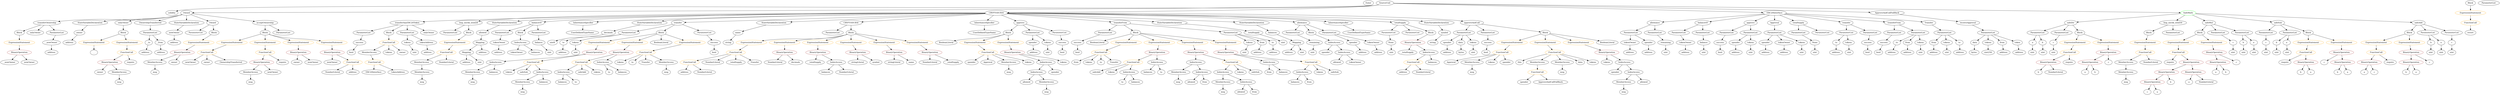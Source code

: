 strict digraph {
	graph [bb="0,0,15305,684"];
	node [label="\N"];
	Enter	[height=0.5,
		pos="8333.6,666",
		width=0.83628];
	VariableDeclaration_decimals	[color=black,
		height=0.5,
		label=decimals,
		pos="3726.6,450",
		width=1.1967];
	ElementaryTypeName_uint8	[color=black,
		height=0.5,
		label=uint8,
		pos="3386.6,378",
		width=0.7947];
	VariableDeclaration_decimals -> ElementaryTypeName_uint8	[pos="e,3408.3,389.95 3694.6,437.6 3688,435.52 3681.1,433.53 3674.6,432 3565.2,406.46 3532.4,427.22 3424.6,396 3422.7,395.46 3420.8,394.85 \
3418.9,394.18"];
	Block_Unnamed_3	[color=black,
		height=0.5,
		label=Block,
		pos="13449,450",
		width=0.90558];
	ExpressionStatement_Unnamed_6	[color=orange,
		height=0.5,
		label=ExpressionStatement,
		pos="13301,378",
		width=2.458];
	Block_Unnamed_3 -> ExpressionStatement_Unnamed_6	[pos="e,13334,394.97 13424,437.6 13403,427.37 13371,412.11 13344,399.73"];
	ExpressionStatement_Unnamed_5	[color=orange,
		height=0.5,
		label=ExpressionStatement,
		pos="13496,378",
		width=2.458];
	Block_Unnamed_3 -> ExpressionStatement_Unnamed_5	[pos="e,13484,396.12 13459,432.76 13465,424.7 13472,414.74 13478,405.6"];
	Identifier_msg_9	[color=black,
		height=0.5,
		label=msg,
		pos="7208.6,90",
		width=0.75];
	NumberLiteral_Unnamed_3	[color=black,
		height=0.5,
		label=NumberLiteral,
		pos="2024.6,162",
		width=1.765];
	Parameter_spender_4	[color=black,
		height=0.5,
		label=spender,
		pos="8823.6,378",
		width=1.1135];
	ElementaryTypeName_address_31	[color=black,
		height=0.5,
		label=address,
		pos="8823.6,306",
		width=1.0996];
	Parameter_spender_4 -> ElementaryTypeName_address_31	[pos="e,8823.6,324.1 8823.6,359.7 8823.6,352.41 8823.6,343.73 8823.6,335.54"];
	FunctionDefinition_allowance	[color=black,
		height=0.5,
		label=allowance,
		pos="10097,522",
		width=1.3076];
	ParameterList_Unnamed_13	[color=black,
		height=0.5,
		label=ParameterList,
		pos="9955.6,450",
		width=1.7095];
	FunctionDefinition_allowance -> ParameterList_Unnamed_13	[pos="e,9985.8,466.01 10069,507.17 10048,496.87 10019,482.66 9996.1,471.11"];
	ParameterList_Unnamed_14	[color=black,
		height=0.5,
		label=ParameterList,
		pos="10097,450",
		width=1.7095];
	FunctionDefinition_allowance -> ParameterList_Unnamed_14	[pos="e,10097,468.1 10097,503.7 10097,496.41 10097,487.73 10097,479.54"];
	FunctionDefinition_transferAnyERC20Token	[color=black,
		height=0.5,
		label=transferAnyERC20Token,
		pos="2494.6,522",
		width=2.9293];
	ParameterList_Unnamed_46	[color=black,
		height=0.5,
		label=ParameterList,
		pos="2224.6,450",
		width=1.7095];
	FunctionDefinition_transferAnyERC20Token -> ParameterList_Unnamed_46	[pos="e,2269.6,462.68 2438.3,506.41 2392,494.42 2326.8,477.51 2280.6,465.53"];
	Block_Unnamed_19	[color=black,
		height=0.5,
		label=Block,
		pos="2378.6,450",
		width=0.90558];
	FunctionDefinition_transferAnyERC20Token -> Block_Unnamed_19	[pos="e,2399.9,463.91 2466.8,504.23 2449.5,493.79 2427.2,480.34 2409.3,469.58"];
	ParameterList_Unnamed_45	[color=black,
		height=0.5,
		label=ParameterList,
		pos="2494.6,450",
		width=1.7095];
	FunctionDefinition_transferAnyERC20Token -> ParameterList_Unnamed_45	[pos="e,2494.6,468.1 2494.6,503.7 2494.6,496.41 2494.6,487.73 2494.6,479.54"];
	ModifierInvocation_onlyOwner_1	[color=black,
		height=0.5,
		label=onlyOwner,
		pos="2625.6,450",
		width=1.4323];
	FunctionDefinition_transferAnyERC20Token -> ModifierInvocation_onlyOwner_1	[pos="e,2598.3,465.57 2525.6,504.41 2544.4,494.36 2568.5,481.47 2588.4,470.88"];
	BinaryOperation_Unnamed_7	[color=brown,
		height=0.5,
		label=BinaryOperation,
		pos="13550,234",
		width=1.9867];
	Identifier_a_4	[color=black,
		height=0.5,
		label=a,
		pos="13539,162",
		width=0.75];
	BinaryOperation_Unnamed_7 -> Identifier_a_4	[pos="e,13541,180.1 13547,215.7 13546,208.32 13544,199.52 13543,191.25"];
	Identifier_b_3	[color=black,
		height=0.5,
		label=b,
		pos="13611,162",
		width=0.75];
	BinaryOperation_Unnamed_7 -> Identifier_b_3	[pos="e,13598,177.89 13564,216.05 13572,207.13 13582,196.06 13590,186.33"];
	BinaryOperation_Unnamed_12	[color=brown,
		height=0.5,
		label=BinaryOperation,
		pos="12511,234",
		width=1.9867];
	Identifier_b_5	[color=black,
		height=0.5,
		label=b,
		pos="12456,162",
		width=0.75];
	BinaryOperation_Unnamed_12 -> Identifier_b_5	[pos="e,12468,178.36 12497,216.05 12490,207.44 12482,196.81 12475,187.33"];
	NumberLiteral_Unnamed_2	[color=black,
		height=0.5,
		label=NumberLiteral,
		pos="12565,162",
		width=1.765];
	BinaryOperation_Unnamed_12 -> NumberLiteral_Unnamed_2	[pos="e,12552,179.79 12524,216.05 12530,207.89 12538,197.91 12545,188.82"];
	ParameterList_Unnamed_41	[color=black,
		height=0.5,
		label=ParameterList,
		pos="2756.6,450",
		width=1.7095];
	Parameter_c_3	[color=black,
		height=0.5,
		label=c,
		pos="12543,378",
		width=0.75];
	ElementaryTypeName_uint_11	[color=black,
		height=0.5,
		label=uint,
		pos="12543,306",
		width=0.75];
	Parameter_c_3 -> ElementaryTypeName_uint_11	[pos="e,12543,324.1 12543,359.7 12543,352.41 12543,343.73 12543,335.54"];
	Identifier_allowed_1	[color=black,
		height=0.5,
		label=allowed,
		pos="7292.6,90",
		width=1.0858];
	Identifier_msg_14	[color=black,
		height=0.5,
		label=msg,
		pos="9520.6,162",
		width=0.75];
	ParameterList_Unnamed_11	[color=black,
		height=0.5,
		label=ParameterList,
		pos="10238,450",
		width=1.7095];
	Parameter_tokenOwner	[color=black,
		height=0.5,
		label=tokenOwner,
		pos="10266,378",
		width=1.5571];
	ParameterList_Unnamed_11 -> Parameter_tokenOwner	[pos="e,10259,396.1 10244,431.7 10247,424.15 10251,415.12 10254,406.68"];
	ElementaryTypeName_address_32	[color=black,
		height=0.5,
		label=address,
		pos="2617.6,306",
		width=1.0996];
	MemberAccess_Unnamed_18	[color=black,
		height=0.5,
		label=MemberAccess,
		pos="2244.6,306",
		width=1.9174];
	FunctionCall_Unnamed_26	[color=orange,
		height=0.5,
		label=FunctionCall,
		pos="2278.6,234",
		width=1.6125];
	MemberAccess_Unnamed_18 -> FunctionCall_Unnamed_26	[pos="e,2270.2,252.1 2253,287.7 2256.7,280.07 2261.1,270.92 2265.2,262.4"];
	IndexAccess_Unnamed_7	[color=black,
		height=0.5,
		label=IndexAccess,
		pos="6366.6,234",
		width=1.6402];
	IndexAccess_Unnamed_8	[color=black,
		height=0.5,
		label=IndexAccess,
		pos="6307.6,162",
		width=1.6402];
	IndexAccess_Unnamed_7 -> IndexAccess_Unnamed_8	[pos="e,6321.7,179.79 6352.3,216.05 6345.3,207.8 6336.8,197.7 6329.1,188.54"];
	Identifier_spender	[color=black,
		height=0.5,
		label=spender,
		pos="6424.6,162",
		width=1.1135];
	IndexAccess_Unnamed_7 -> Identifier_spender	[pos="e,6411,179.31 6380.6,216.05 6387.5,207.68 6396,197.4 6403.7,188.13"];
	Parameter_spender_1	[color=black,
		height=0.5,
		label=spender,
		pos="10574,378",
		width=1.1135];
	ElementaryTypeName_address_4	[color=black,
		height=0.5,
		label=address,
		pos="10574,306",
		width=1.0996];
	Parameter_spender_1 -> ElementaryTypeName_address_4	[pos="e,10574,324.1 10574,359.7 10574,352.41 10574,343.73 10574,335.54"];
	Block_Unnamed_13	[color=black,
		height=0.5,
		label=Block,
		pos="6105.6,450",
		width=0.90558];
	BooleanLiteral_Unnamed_1	[color=black,
		height=0.5,
		label=BooleanLiteral,
		pos="5739.6,378",
		width=1.7788];
	Block_Unnamed_13 -> BooleanLiteral_Unnamed_1	[pos="e,5786.8,390.47 6081,437.92 6075.4,435.69 6069.3,433.56 6063.6,432 5955.2,402.73 5923.9,416.58 5813.6,396 5808.4,395.04 5803.1,393.97 \
5797.7,392.84"];
	ExpressionStatement_Unnamed_27	[color=orange,
		height=0.5,
		label=ExpressionStatement,
		pos="5910.6,378",
		width=2.458];
	Block_Unnamed_13 -> ExpressionStatement_Unnamed_27	[pos="e,5955.6,393.94 6079.9,438.36 6074.5,436.21 6068.9,433.99 6063.6,432 6031.6,420 5995.5,407.46 5966.4,397.58"];
	ExpressionStatement_Unnamed_26	[color=orange,
		height=0.5,
		label=ExpressionStatement,
		pos="6105.6,378",
		width=2.458];
	Block_Unnamed_13 -> ExpressionStatement_Unnamed_26	[pos="e,6105.6,396.1 6105.6,431.7 6105.6,424.41 6105.6,415.73 6105.6,407.54"];
	Identifier_from_4	[color=black,
		height=0.5,
		label=from,
		pos="6560.6,234",
		width=0.7947];
	ParameterList_Unnamed_40	[color=black,
		height=0.5,
		label=ParameterList,
		pos="7888.6,450",
		width=1.7095];
	Parameter_remaining_1	[color=black,
		height=0.5,
		label=remaining,
		pos="7981.6,378",
		width=1.2798];
	ParameterList_Unnamed_40 -> Parameter_remaining_1	[pos="e,7961.1,394.43 7910.1,432.76 7922.6,423.38 7938.5,411.44 7952.1,401.2"];
	Identifier_Approval_1	[color=black,
		height=0.5,
		label=Approval,
		pos="8817.6,234",
		width=1.266];
	ElementaryTypeName_uint_19	[color=black,
		height=0.5,
		label=uint,
		pos="10983,306",
		width=0.75];
	Identifier_ERC20Interface	[color=black,
		height=0.5,
		label=ERC20Interface,
		pos="2275.6,162",
		width=1.959];
	FunctionCall_Unnamed_26 -> Identifier_ERC20Interface	[pos="e,2276.3,180.1 2277.8,215.7 2277.5,208.41 2277.1,199.73 2276.8,191.54"];
	Identifier_tokenAddress	[color=black,
		height=0.5,
		label=tokenAddress,
		pos="2426.6,162",
		width=1.7372];
	FunctionCall_Unnamed_26 -> Identifier_tokenAddress	[pos="e,2395.1,177.9 2309.6,218.33 2331.4,207.99 2360.9,194.03 2384.9,182.72"];
	BinaryOperation_Unnamed_20	[color=brown,
		height=0.5,
		label=BinaryOperation,
		pos="2012.6,306",
		width=1.9867];
	Identifier_newOwner_4	[color=black,
		height=0.5,
		label=newOwner,
		pos="2017.6,234",
		width=1.4046];
	BinaryOperation_Unnamed_20 -> Identifier_newOwner_4	[pos="e,2016.3,252.1 2013.8,287.7 2014.3,280.41 2014.9,271.73 2015.5,263.54"];
	FunctionCall_Unnamed_8	[color=orange,
		height=0.5,
		label=FunctionCall,
		pos="2144.6,234",
		width=1.6125];
	BinaryOperation_Unnamed_20 -> FunctionCall_Unnamed_8	[pos="e,2116.4,249.94 2042.2,289.29 2061.2,279.22 2086,266.05 2106.4,255.21"];
	IndexAccess_Unnamed_13	[color=black,
		height=0.5,
		label=IndexAccess,
		pos="7494.6,162",
		width=1.6402];
	MemberAccess_Unnamed_11	[color=black,
		height=0.5,
		label=MemberAccess,
		pos="7494.6,90",
		width=1.9174];
	IndexAccess_Unnamed_13 -> MemberAccess_Unnamed_11	[pos="e,7494.6,108.1 7494.6,143.7 7494.6,136.41 7494.6,127.73 7494.6,119.54"];
	IndexAccess_Unnamed_14	[color=black,
		height=0.5,
		label=IndexAccess,
		pos="7640.6,90",
		width=1.6402];
	IndexAccess_Unnamed_13 -> IndexAccess_Unnamed_14	[pos="e,7609.7,105.78 7525.2,146.33 7546.8,135.95 7576,121.94 7599.7,110.61"];
	FunctionDefinition_bug_unchk_send28	[color=black,
		height=0.5,
		label=bug_unchk_send28,
		pos="2868.6,522",
		width=2.3194];
	FunctionDefinition_bug_unchk_send28 -> ParameterList_Unnamed_41	[pos="e,2781.9,466.83 2842.3,504.59 2827.1,495.06 2807.7,482.95 2791.2,472.65"];
	Block_Unnamed_16	[color=black,
		height=0.5,
		label=Block,
		pos="2868.6,450",
		width=0.90558];
	FunctionDefinition_bug_unchk_send28 -> Block_Unnamed_16	[pos="e,2868.6,468.1 2868.6,503.7 2868.6,496.41 2868.6,487.73 2868.6,479.54"];
	FunctionCall_Unnamed_13	[color=orange,
		height=0.5,
		label=FunctionCall,
		pos="3485.6,234",
		width=1.6125];
	IndexAccess_Unnamed_6	[color=black,
		height=0.5,
		label=IndexAccess,
		pos="3425.6,162",
		width=1.6402];
	FunctionCall_Unnamed_13 -> IndexAccess_Unnamed_6	[pos="e,3439.7,179.47 3471.3,216.41 3464.1,207.95 3455.1,197.49 3447.1,188.08"];
	Identifier_safeAdd	[color=black,
		height=0.5,
		label=safeAdd,
		pos="3544.6,162",
		width=1.1689];
	FunctionCall_Unnamed_13 -> Identifier_safeAdd	[pos="e,3530.7,179.47 3499.5,216.41 3506.7,207.95 3515.5,197.49 3523.4,188.08"];
	Identifier_tokens_1	[color=black,
		height=0.5,
		label=tokens,
		pos="3639.6,162",
		width=0.97489];
	FunctionCall_Unnamed_13 -> Identifier_tokens_1	[pos="e,3613.8,174.7 3517.5,218.5 3542.6,207.09 3577.5,191.21 3603.6,179.35"];
	Parameter_success_7	[color=black,
		height=0.5,
		label=success,
		pos="2199.6,378",
		width=1.1135];
	ElementaryTypeName_bool_7	[color=black,
		height=0.5,
		label=bool,
		pos="2129.6,306",
		width=0.76697];
	Parameter_success_7 -> ElementaryTypeName_bool_7	[pos="e,2143.9,321.39 2183.7,361.12 2174.2,351.69 2162.2,339.61 2151.8,329.25"];
	FunctionDefinition_transferOwnership	[color=black,
		height=0.5,
		label=transferOwnership,
		pos="276.55,522",
		width=2.1947];
	Block_Unnamed_7	[color=black,
		height=0.5,
		label=Block,
		pos="117.55,450",
		width=0.90558];
	FunctionDefinition_transferOwnership -> Block_Unnamed_7	[pos="e,142.38,461.93 241.27,505.46 214.89,493.85 179,478.05 152.67,466.46"];
	ModifierInvocation_onlyOwner	[color=black,
		height=0.5,
		label=onlyOwner,
		pos="219.55,450",
		width=1.4323];
	FunctionDefinition_transferOwnership -> ModifierInvocation_onlyOwner	[pos="e,233.23,467.79 262.76,504.05 256.04,495.8 247.81,485.7 240.35,476.54"];
	ParameterList_Unnamed_26	[color=black,
		height=0.5,
		label=ParameterList,
		pos="350.55,450",
		width=1.7095];
	FunctionDefinition_transferOwnership -> ParameterList_Unnamed_26	[pos="e,333.06,467.55 294.47,504.05 303.62,495.39 314.93,484.7 324.98,475.19"];
	Parameter_to	[color=black,
		height=0.5,
		label=to,
		pos="11162,378",
		width=0.75];
	ElementaryTypeName_address_3	[color=black,
		height=0.5,
		label=address,
		pos="11161,306",
		width=1.0996];
	Parameter_to -> ElementaryTypeName_address_3	[pos="e,11161,324.1 11161,359.7 11161,352.41 11161,343.73 11161,335.54"];
	PragmaDirective_solidity	[color=black,
		height=0.5,
		label=solidity,
		pos="1037.6,594",
		width=1.0442];
	Parameter_b_2	[color=black,
		height=0.5,
		label=b,
		pos="13701,378",
		width=0.75];
	ElementaryTypeName_uint_7	[color=black,
		height=0.5,
		label=uint,
		pos="13701,306",
		width=0.75];
	Parameter_b_2 -> ElementaryTypeName_uint_7	[pos="e,13701,324.1 13701,359.7 13701,352.41 13701,343.73 13701,335.54"];
	StateVariableDeclaration_Unnamed_7	[color=black,
		height=0.5,
		label=StateVariableDeclaration,
		pos="3086.6,522",
		width=2.8184];
	VariableDeclaration_allowed	[color=black,
		height=0.5,
		label=allowed,
		pos="2958.6,450",
		width=1.0858];
	StateVariableDeclaration_Unnamed_7 -> VariableDeclaration_allowed	[pos="e,2983.1,464.42 3056.2,504.41 3037.3,494.06 3012.9,480.71 2993.2,469.94"];
	ExpressionStatement_Unnamed_4	[color=orange,
		height=0.5,
		label=ExpressionStatement,
		pos="13106,378",
		width=2.458];
	FunctionCall_Unnamed_2	[color=orange,
		height=0.5,
		label=FunctionCall,
		pos="13106,306",
		width=1.6125];
	ExpressionStatement_Unnamed_4 -> FunctionCall_Unnamed_2	[pos="e,13106,324.1 13106,359.7 13106,352.41 13106,343.73 13106,335.54"];
	ElementaryTypeName_address_25	[color=black,
		height=0.5,
		label=address,
		pos="3455.6,306",
		width=1.0996];
	ElementaryTypeName_address_26	[color=black,
		height=0.5,
		label=address,
		pos="6270.6,306",
		width=1.0996];
	BinaryOperation_Unnamed_14	[color=brown,
		height=0.5,
		label=BinaryOperation,
		pos="12763,234",
		width=1.9867];
	Identifier_a_7	[color=black,
		height=0.5,
		label=a,
		pos="12727,162",
		width=0.75];
	BinaryOperation_Unnamed_14 -> Identifier_a_7	[pos="e,12735,179.14 12754,215.7 12750,207.75 12745,198.16 12740,189.34"];
	Identifier_b_6	[color=black,
		height=0.5,
		label=b,
		pos="12799,162",
		width=0.75];
	BinaryOperation_Unnamed_14 -> Identifier_b_6	[pos="e,12790,179.14 12771,215.7 12776,207.75 12780,198.16 12785,189.34"];
	FunctionDefinition_balanceOf_1	[color=black,
		height=0.5,
		label=balanceOf,
		pos="3285.6,522",
		width=1.3491];
	ParameterList_Unnamed_31	[color=black,
		height=0.5,
		label=ParameterList,
		pos="3077.6,450",
		width=1.7095];
	FunctionDefinition_balanceOf_1 -> ParameterList_Unnamed_31	[pos="e,3116.7,464.19 3250.7,509.28 3217.1,497.95 3165.7,480.65 3127.6,467.84"];
	Block_Unnamed_11	[color=black,
		height=0.5,
		label=Block,
		pos="3189.6,450",
		width=0.90558];
	FunctionDefinition_balanceOf_1 -> Block_Unnamed_11	[pos="e,3208.5,464.83 3264.2,505.46 3250.6,495.49 3232.6,482.41 3217.8,471.58"];
	ParameterList_Unnamed_32	[color=black,
		height=0.5,
		label=ParameterList,
		pos="3301.6,450",
		width=1.7095];
	FunctionDefinition_balanceOf_1 -> ParameterList_Unnamed_32	[pos="e,3297.6,468.1 3289.5,503.7 3291.2,496.32 3293.2,487.52 3295.1,479.25"];
	FunctionDefinition_balanceOf	[color=black,
		height=0.5,
		label=balanceOf,
		pos="10379,522",
		width=1.3491];
	FunctionDefinition_balanceOf -> ParameterList_Unnamed_11	[pos="e,10268,465.94 10350,507 10330,496.69 10301,482.52 10278,471.02"];
	ParameterList_Unnamed_12	[color=black,
		height=0.5,
		label=ParameterList,
		pos="10379,450",
		width=1.7095];
	FunctionDefinition_balanceOf -> ParameterList_Unnamed_12	[pos="e,10379,468.1 10379,503.7 10379,496.41 10379,487.73 10379,479.54"];
	Identifier_allowed	[color=black,
		height=0.5,
		label=allowed,
		pos="6244.6,90",
		width=1.0858];
	Parameter_to_1	[color=black,
		height=0.5,
		label=to,
		pos="11537,378",
		width=0.75];
	ElementaryTypeName_address_6	[color=black,
		height=0.5,
		label=address,
		pos="11511,306",
		width=1.0996];
	Parameter_to_1 -> ElementaryTypeName_address_6	[pos="e,11517,323.79 11530,360.05 11527,352.4 11524,343.16 11521,334.56"];
	StateVariableDeclaration_Unnamed	[color=black,
		height=0.5,
		label=StateVariableDeclaration,
		pos="553.55,522",
		width=2.8184];
	VariableDeclaration_owner	[color=black,
		height=0.5,
		label=owner,
		pos="516.55,450",
		width=0.93331];
	StateVariableDeclaration_Unnamed -> VariableDeclaration_owner	[pos="e,525.34,467.62 544.41,503.7 540.27,495.87 535.28,486.44 530.68,477.73"];
	BooleanLiteral_Unnamed_2	[color=black,
		height=0.5,
		label=BooleanLiteral,
		pos="6658.6,378",
		width=1.7788];
	InheritanceSpecifier_Unnamed_1	[color=black,
		height=0.5,
		label=InheritanceSpecifier,
		pos="3575.6,522",
		width=2.3333];
	UserDefinedTypeName_Unnamed_1	[color=black,
		height=0.5,
		label=UserDefinedTypeName,
		pos="3567.6,450",
		width=2.7214];
	InheritanceSpecifier_Unnamed_1 -> UserDefinedTypeName_Unnamed_1	[pos="e,3569.5,468.1 3573.6,503.7 3572.7,496.41 3571.8,487.73 3570.8,479.54"];
	FunctionCall_Unnamed_11	[color=orange,
		height=0.5,
		label=FunctionCall,
		pos="8590.6,234",
		width=1.6125];
	ElementaryTypeName_address_23	[color=black,
		height=0.5,
		label=address,
		pos="8529.6,162",
		width=1.0996];
	FunctionCall_Unnamed_11 -> ElementaryTypeName_address_23	[pos="e,8543.5,178.99 8576.1,216.41 8568.5,207.74 8559.2,196.97 8550.8,187.38"];
	NumberLiteral_Unnamed_9	[color=black,
		height=0.5,
		label=NumberLiteral,
		pos="8650.6,162",
		width=1.765];
	FunctionCall_Unnamed_11 -> NumberLiteral_Unnamed_9	[pos="e,8636,179.96 8604.8,216.41 8611.9,208.08 8620.7,197.8 8628.7,188.49"];
	ElementaryTypeName_address	[color=black,
		height=0.5,
		label=address,
		pos="10266,306",
		width=1.0996];
	ExpressionStatement_Unnamed_14	[color=orange,
		height=0.5,
		label=ExpressionStatement,
		pos="1412.6,378",
		width=2.458];
	FunctionCall_Unnamed_7	[color=orange,
		height=0.5,
		label=FunctionCall,
		pos="1331.6,306",
		width=1.6125];
	ExpressionStatement_Unnamed_14 -> FunctionCall_Unnamed_7	[pos="e,1350.4,323.31 1392.9,360.05 1382.8,351.24 1370.1,340.33 1359,330.69"];
	NumberLiteral_Unnamed_4	[color=black,
		height=0.5,
		label=NumberLiteral,
		pos="4695.6,234",
		width=1.765];
	Parameter_tokens_8	[color=black,
		height=0.5,
		label=tokens,
		pos="2495.6,378",
		width=0.97489];
	ElementaryTypeName_uint_30	[color=black,
		height=0.5,
		label=uint,
		pos="2532.6,306",
		width=0.75];
	Parameter_tokens_8 -> ElementaryTypeName_uint_30	[pos="e,2523.8,323.47 2504.3,360.41 2508.6,352.39 2513.8,342.57 2518.5,333.54"];
	ElementaryTypeName_address_19	[color=black,
		height=0.5,
		label=address,
		pos="7810.6,306",
		width=1.0996];
	ParameterList_Unnamed_24	[color=black,
		height=0.5,
		label=ParameterList,
		pos="916.55,450",
		width=1.7095];
	VariableDeclaration__to	[color=black,
		height=0.5,
		label=_to,
		pos="901.55,378",
		width=0.75];
	ParameterList_Unnamed_24 -> VariableDeclaration__to	[pos="e,905.22,396.1 912.85,431.7 911.27,424.32 909.38,415.52 907.61,407.25"];
	VariableDeclaration__from	[color=black,
		height=0.5,
		label=_from,
		pos="980.55,378",
		width=0.93331];
	ParameterList_Unnamed_24 -> VariableDeclaration__from	[pos="e,966.37,394.51 931.72,432.41 939.76,423.62 949.78,412.66 958.64,402.96"];
	BinaryOperation_Unnamed_26	[color=brown,
		height=0.5,
		label=BinaryOperation,
		pos="8613.6,378",
		width=1.9867];
	Identifier__totalSupply_3	[color=black,
		height=0.5,
		label=_totalSupply,
		pos="8571.6,306",
		width=1.6125];
	BinaryOperation_Unnamed_26 -> Identifier__totalSupply_3	[pos="e,8581.8,324.1 8603.2,359.7 8598.5,351.9 8592.9,342.51 8587.7,333.83"];
	IndexAccess_Unnamed_1	[color=black,
		height=0.5,
		label=IndexAccess,
		pos="8706.6,306",
		width=1.6402];
	BinaryOperation_Unnamed_26 -> IndexAccess_Unnamed_1	[pos="e,8685,323.23 8635.6,360.41 8647.6,351.37 8662.7,340.03 8675.8,330.13"];
	Identifier_to_4	[color=black,
		height=0.5,
		label=to,
		pos="6846.6,90",
		width=0.75];
	Block_Unnamed_2	[color=black,
		height=0.5,
		label=Block,
		pos="13151,450",
		width=0.90558];
	Block_Unnamed_2 -> ExpressionStatement_Unnamed_4	[pos="e,13117,396.12 13140,432.76 13135,424.7 13129,414.74 13123,405.6"];
	Parameter_success_3	[color=black,
		height=0.5,
		label=success,
		pos="4366.6,378",
		width=1.1135];
	ElementaryTypeName_bool_3	[color=black,
		height=0.5,
		label=bool,
		pos="4360.6,306",
		width=0.76697];
	Parameter_success_3 -> ElementaryTypeName_bool_3	[pos="e,4362,324.1 4365.1,359.7 4364.4,352.41 4363.7,343.73 4363,335.54"];
	Identifier_b_2	[color=black,
		height=0.5,
		label=b,
		pos="14305,162",
		width=0.75];
	ElementaryTypeName_uint_14	[color=black,
		height=0.5,
		label=uint,
		pos="10146,306",
		width=0.75];
	Identifier_msg_5	[color=black,
		height=0.5,
		label=msg,
		pos="3167.6,18",
		width=0.75];
	ElementaryTypeName_uint_29	[color=black,
		height=0.5,
		label=uint,
		pos="8988.6,306",
		width=0.75];
	Identifier_balances_6	[color=black,
		height=0.5,
		label=balances,
		pos="3416.6,90",
		width=1.1828];
	StateVariableDeclaration_Unnamed_4	[color=black,
		height=0.5,
		label=StateVariableDeclaration,
		pos="3976.6,522",
		width=2.8184];
	StateVariableDeclaration_Unnamed_4 -> VariableDeclaration_decimals	[pos="e,3759.5,462.06 3920,506.73 3880.3,496.5 3826,482.09 3778.6,468 3775.8,467.2 3773.1,466.35 3770.3,465.48"];
	FunctionDefinition_approve	[color=black,
		height=0.5,
		label=approve,
		pos="10661,522",
		width=1.1412];
	ParameterList_Unnamed_18	[color=black,
		height=0.5,
		label=ParameterList,
		pos="10520,450",
		width=1.7095];
	FunctionDefinition_approve -> ParameterList_Unnamed_18	[pos="e,10550,466.05 10634,507.83 10613,497.48 10584,482.89 10560,471.09"];
	ParameterList_Unnamed_17	[color=black,
		height=0.5,
		label=ParameterList,
		pos="10661,450",
		width=1.7095];
	FunctionDefinition_approve -> ParameterList_Unnamed_17	[pos="e,10661,468.1 10661,503.7 10661,496.41 10661,487.73 10661,479.54"];
	Identifier_owner_1	[color=black,
		height=0.5,
		label=owner,
		pos="602.55,162",
		width=0.93331];
	Parameter_balance	[color=black,
		height=0.5,
		label=balance,
		pos="10379,378",
		width=1.0719];
	ElementaryTypeName_uint_13	[color=black,
		height=0.5,
		label=uint,
		pos="10379,306",
		width=0.75];
	Parameter_balance -> ElementaryTypeName_uint_13	[pos="e,10379,324.1 10379,359.7 10379,352.41 10379,343.73 10379,335.54"];
	ModifierDefinition_onlyOwner	[color=black,
		height=0.5,
		label=onlyOwner,
		pos="752.55,522",
		width=1.4323];
	Block_Unnamed_6	[color=black,
		height=0.5,
		label=Block,
		pos="752.55,450",
		width=0.90558];
	ModifierDefinition_onlyOwner -> Block_Unnamed_6	[pos="e,752.55,468.1 752.55,503.7 752.55,496.41 752.55,487.73 752.55,479.54"];
	ElementaryTypeName_bytes_1	[color=black,
		height=0.5,
		label=bytes,
		pos="8911.6,306",
		width=0.85014];
	ExpressionStatement_Unnamed_1	[color=orange,
		height=0.5,
		label=ExpressionStatement,
		pos="14551,378",
		width=2.458];
	FunctionCall_Unnamed	[color=orange,
		height=0.5,
		label=FunctionCall,
		pos="14551,306",
		width=1.6125];
	ExpressionStatement_Unnamed_1 -> FunctionCall_Unnamed	[pos="e,14551,324.1 14551,359.7 14551,352.41 14551,343.73 14551,335.54"];
	ElementaryTypeName_address_1	[color=black,
		height=0.5,
		label=address,
		pos="9929.6,306",
		width=1.0996];
	Parameter_tokenOwner_1	[color=black,
		height=0.5,
		label=tokenOwner,
		pos="9927.6,378",
		width=1.5571];
	ParameterList_Unnamed_13 -> Parameter_tokenOwner_1	[pos="e,9934.4,396.1 9948.6,431.7 9945.6,424.15 9942,415.12 9938.6,406.68"];
	Parameter_spender	[color=black,
		height=0.5,
		label=spender,
		pos="10042,378",
		width=1.1135];
	ParameterList_Unnamed_13 -> Parameter_spender	[pos="e,10023,394.19 9975.5,432.76 9987,423.4 10002,411.5 10014,401.28"];
	Parameter_tokens	[color=black,
		height=0.5,
		label=tokens,
		pos="11244,378",
		width=0.97489];
	ElementaryTypeName_uint_15	[color=black,
		height=0.5,
		label=uint,
		pos="11246,306",
		width=0.75];
	Parameter_tokens -> ElementaryTypeName_uint_15	[pos="e,11245,324.1 11244,359.7 11244,352.41 11245,343.73 11245,335.54"];
	VariableDeclaration_spender	[color=black,
		height=0.5,
		label=spender,
		pos="10760,378",
		width=1.1135];
	ElementaryTypeName_address_10	[color=black,
		height=0.5,
		label=address,
		pos="10760,306",
		width=1.0996];
	VariableDeclaration_spender -> ElementaryTypeName_address_10	[pos="e,10760,324.1 10760,359.7 10760,352.41 10760,343.73 10760,335.54"];
	BinaryOperation_Unnamed_2	[color=brown,
		height=0.5,
		label=BinaryOperation,
		pos="14502,234",
		width=1.9867];
	Identifier_a_1	[color=black,
		height=0.5,
		label=a,
		pos="14476,162",
		width=0.75];
	BinaryOperation_Unnamed_2 -> Identifier_a_1	[pos="e,14482,179.62 14495,215.7 14492,208.04 14489,198.85 14486,190.3"];
	Identifier_c_1	[color=black,
		height=0.5,
		label=c,
		pos="14548,162",
		width=0.75];
	BinaryOperation_Unnamed_2 -> Identifier_c_1	[pos="e,14537,178.83 14513,216.05 14518,207.73 14525,197.54 14531,188.32"];
	ElementaryTypeName_uint_3	[color=black,
		height=0.5,
		label=uint,
		pos="13989,306",
		width=0.75];
	EventDefinition_OwnershipTransferred	[color=black,
		height=0.5,
		label=OwnershipTransferred,
		pos="916.55,522",
		width=2.6243];
	EventDefinition_OwnershipTransferred -> ParameterList_Unnamed_24	[pos="e,916.55,468.1 916.55,503.7 916.55,496.41 916.55,487.73 916.55,479.54"];
	ParameterList_Unnamed_3	[color=black,
		height=0.5,
		label=ParameterList,
		pos="13845,450",
		width=1.7095];
	Parameter_c_1	[color=black,
		height=0.5,
		label=c,
		pos="13845,378",
		width=0.75];
	ParameterList_Unnamed_3 -> Parameter_c_1	[pos="e,13845,396.1 13845,431.7 13845,424.41 13845,415.73 13845,407.54"];
	Identifier_tokens	[color=black,
		height=0.5,
		label=tokens,
		pos="3077.6,162",
		width=0.97489];
	BinaryOperation_Unnamed	[color=brown,
		height=0.5,
		label=BinaryOperation,
		pos="14754,306",
		width=1.9867];
	BinaryOperation_Unnamed_1	[color=brown,
		height=0.5,
		label=BinaryOperation,
		pos="14754,234",
		width=1.9867];
	BinaryOperation_Unnamed -> BinaryOperation_Unnamed_1	[pos="e,14754,252.1 14754,287.7 14754,280.41 14754,271.73 14754,263.54"];
	Identifier_c	[color=black,
		height=0.5,
		label=c,
		pos="14871,234",
		width=0.75];
	BinaryOperation_Unnamed -> Identifier_c	[pos="e,14851,246.84 14780,288.94 14798,278.11 14822,263.82 14841,252.67"];
	ExpressionStatement_Unnamed_12	[color=orange,
		height=0.5,
		label=ExpressionStatement,
		pos="117.55,378",
		width=2.458];
	Block_Unnamed_7 -> ExpressionStatement_Unnamed_12	[pos="e,117.55,396.1 117.55,431.7 117.55,424.41 117.55,415.73 117.55,407.54"];
	Identifier_msg_12	[color=black,
		height=0.5,
		label=msg,
		pos="9910.6,18",
		width=0.75];
	Identifier_msg_2	[color=black,
		height=0.5,
		label=msg,
		pos="723.55,90",
		width=0.75];
	FunctionDefinition_transfer_1	[color=black,
		height=0.5,
		label=transfer,
		pos="4150.6,522",
		width=1.0719];
	ParameterList_Unnamed_33	[color=black,
		height=0.5,
		label=ParameterList,
		pos="3849.6,450",
		width=1.7095];
	FunctionDefinition_transfer_1 -> ParameterList_Unnamed_33	[pos="e,3898.3,461.3 4117.7,512.01 4107.7,509.35 4096.7,506.48 4086.6,504 4026.5,489.3 3957.4,474.04 3909.4,463.69"];
	Block_Unnamed_12	[color=black,
		height=0.5,
		label=Block,
		pos="4048.6,450",
		width=0.90558];
	FunctionDefinition_transfer_1 -> Block_Unnamed_12	[pos="e,4068.3,464.54 4129.4,506.5 4114.4,496.19 4094,482.21 4077.5,470.86"];
	ParameterList_Unnamed_34	[color=black,
		height=0.5,
		label=ParameterList,
		pos="4309.6,450",
		width=1.7095];
	FunctionDefinition_transfer_1 -> ParameterList_Unnamed_34	[pos="e,4276.5,465.54 4177.9,508.97 4202.1,498.29 4238,482.51 4266.1,470.11"];
	ElementaryTypeName_bytes	[color=black,
		height=0.5,
		label=bytes,
		pos="12036,306",
		width=0.85014];
	ExpressionStatement_Unnamed_13	[color=orange,
		height=0.5,
		label=ExpressionStatement,
		pos="1607.6,378",
		width=2.458];
	FunctionCall_Unnamed_6	[color=orange,
		height=0.5,
		label=FunctionCall,
		pos="1607.6,306",
		width=1.6125];
	ExpressionStatement_Unnamed_13 -> FunctionCall_Unnamed_6	[pos="e,1607.6,324.1 1607.6,359.7 1607.6,352.41 1607.6,343.73 1607.6,335.54"];
	ParameterList_Unnamed_25	[color=black,
		height=0.5,
		label=ParameterList,
		pos="1201.6,450",
		width=1.7095];
	IndexAccess_Unnamed_3	[color=black,
		height=0.5,
		label=IndexAccess,
		pos="3042.6,234",
		width=1.6402];
	MemberAccess_Unnamed_5	[color=black,
		height=0.5,
		label=MemberAccess,
		pos="2851.6,162",
		width=1.9174];
	IndexAccess_Unnamed_3 -> MemberAccess_Unnamed_5	[pos="e,2890.6,177.3 3005.7,219.5 2976,208.62 2934,193.2 2901.3,181.22"];
	Identifier_balances_3	[color=black,
		height=0.5,
		label=balances,
		pos="2981.6,162",
		width=1.1828];
	IndexAccess_Unnamed_3 -> Identifier_balances_3	[pos="e,2995.5,178.99 3028.1,216.41 3020.5,207.74 3011.2,196.97 3002.8,187.38"];
	MemberAccess_Unnamed_4	[color=black,
		height=0.5,
		label=MemberAccess,
		pos="1513.6,162",
		width=1.9174];
	Identifier_msg_3	[color=black,
		height=0.5,
		label=msg,
		pos="1513.6,90",
		width=0.75];
	MemberAccess_Unnamed_4 -> Identifier_msg_3	[pos="e,1513.6,108.1 1513.6,143.7 1513.6,136.41 1513.6,127.73 1513.6,119.54"];
	Parameter_tokenAddress	[color=black,
		height=0.5,
		label=tokenAddress,
		pos="2613.6,378",
		width=1.7372];
	Parameter_tokenAddress -> ElementaryTypeName_address_32	[pos="e,2616.6,324.1 2614.5,359.7 2615,352.41 2615.5,343.73 2615.9,335.54"];
	Parameter_data	[color=black,
		height=0.5,
		label=data,
		pos="12039,378",
		width=0.75];
	Parameter_data -> ElementaryTypeName_bytes	[pos="e,12036,324.1 12038,359.7 12038,352.41 12037,343.73 12037,335.54"];
	IndexAccess_Unnamed_10	[color=black,
		height=0.5,
		label=IndexAccess,
		pos="7996.6,162",
		width=1.6402];
	Identifier_balances_8	[color=black,
		height=0.5,
		label=balances,
		pos="7951.6,90",
		width=1.1828];
	IndexAccess_Unnamed_10 -> Identifier_balances_8	[pos="e,7962.3,107.79 7985.7,144.05 7980.5,136.06 7974.3,126.33 7968.5,117.4"];
	Identifier_from_1	[color=black,
		height=0.5,
		label=from,
		pos="8040.6,90",
		width=0.7947];
	IndexAccess_Unnamed_10 -> Identifier_from_1	[pos="e,8030.3,107.31 8007.2,144.05 8012.3,135.94 8018.5,126.04 8024.2,117.01"];
	FunctionCall_Unnamed_19	[color=orange,
		height=0.5,
		label=FunctionCall,
		pos="6722.6,306",
		width=1.6125];
	FunctionCall_Unnamed_19 -> Identifier_from_4	[pos="e,6583.4,245.31 6689.1,290.87 6664.1,280.28 6629.1,265.37 6598.6,252 6597,251.33 6595.5,250.64 6593.9,249.95"];
	Identifier_tokens_8	[color=black,
		height=0.5,
		label=tokens,
		pos="6642.6,234",
		width=0.97489];
	FunctionCall_Unnamed_19 -> Identifier_tokens_8	[pos="e,6659.6,249.95 6704,288.76 6693.3,279.43 6679.8,267.57 6668.1,257.36"];
	Identifier_to_5	[color=black,
		height=0.5,
		label=to,
		pos="6722.6,234",
		width=0.75];
	FunctionCall_Unnamed_19 -> Identifier_to_5	[pos="e,6722.6,252.1 6722.6,287.7 6722.6,280.41 6722.6,271.73 6722.6,263.54"];
	Identifier_Transfer_2	[color=black,
		height=0.5,
		label=Transfer,
		pos="6809.6,234",
		width=1.1689];
	FunctionCall_Unnamed_19 -> Identifier_Transfer_2	[pos="e,6790.4,250.43 6742.7,288.76 6754.3,279.47 6769,267.67 6781.6,257.49"];
	Parameter_to_2	[color=black,
		height=0.5,
		label=to,
		pos="3460.6,378",
		width=0.75];
	ParameterList_Unnamed_33 -> Parameter_to_2	[pos="e,3481.1,390.04 3804.3,437.38 3795.8,435.42 3786.9,433.53 3778.6,432 3654.3,409.26 3617.8,431.41 3496.6,396 3494.9,395.53 3493.3,\
394.99 3491.7,394.41"];
	Parameter_tokens_4	[color=black,
		height=0.5,
		label=tokens,
		pos="3540.6,378",
		width=0.97489];
	ParameterList_Unnamed_33 -> Parameter_tokens_4	[pos="e,3567.4,390.03 3803.8,437.69 3795.4,435.71 3786.7,433.74 3778.6,432 3693.2,413.84 3669.6,419.51 3585.6,396 3583.1,395.32 3580.7,\
394.57 3578.2,393.77"];
	ExpressionStatement_Unnamed_7	[color=orange,
		height=0.5,
		label=ExpressionStatement,
		pos="12676,378",
		width=2.458];
	FunctionCall_Unnamed_4	[color=orange,
		height=0.5,
		label=FunctionCall,
		pos="12646,306",
		width=1.6125];
	ExpressionStatement_Unnamed_7 -> FunctionCall_Unnamed_4	[pos="e,12653,324.1 12668,359.7 12665,352.15 12661,343.12 12657,334.68"];
	Identifier_tokens_5	[color=black,
		height=0.5,
		label=tokens,
		pos="8108.6,162",
		width=0.97489];
	BinaryOperation_Unnamed_16	[color=brown,
		height=0.5,
		label=BinaryOperation,
		pos="663.55,234",
		width=1.9867];
	BinaryOperation_Unnamed_16 -> Identifier_owner_1	[pos="e,616.35,178.83 648.79,216.05 641.31,207.47 632.09,196.89 623.85,187.44"];
	MemberAccess_Unnamed_3	[color=black,
		height=0.5,
		label=MemberAccess,
		pos="723.55,162",
		width=1.9174];
	BinaryOperation_Unnamed_16 -> MemberAccess_Unnamed_3	[pos="e,709.16,179.79 678.08,216.05 685.23,207.71 693.99,197.49 701.91,188.25"];
	Block_Unnamed_5	[color=black,
		height=0.5,
		label=Block,
		pos="1313.6,450",
		width=0.90558];
	ExpressionStatement_Unnamed_9	[color=orange,
		height=0.5,
		label=ExpressionStatement,
		pos="1217.6,378",
		width=2.458];
	Block_Unnamed_5 -> ExpressionStatement_Unnamed_9	[pos="e,1240.5,395.76 1294.6,435.17 1281.7,425.8 1264.4,413.19 1249.5,402.29"];
	BinaryOperation_Unnamed_30	[color=brown,
		height=0.5,
		label=BinaryOperation,
		pos="7414.6,306",
		width=1.9867];
	IndexAccess_Unnamed_9	[color=black,
		height=0.5,
		label=IndexAccess,
		pos="7787.6,234",
		width=1.6402];
	BinaryOperation_Unnamed_30 -> IndexAccess_Unnamed_9	[pos="e,7737.1,243.73 7467.7,293.64 7477,291.71 7486.5,289.77 7495.6,288 7575,272.46 7666.9,256.03 7726.1,245.66"];
	FunctionCall_Unnamed_16	[color=orange,
		height=0.5,
		label=FunctionCall,
		pos="8007.6,234",
		width=1.6125];
	BinaryOperation_Unnamed_30 -> FunctionCall_Unnamed_16	[pos="e,7953.8,241.17 7466.3,293.29 7476,291.33 7486,289.47 7495.6,288 7654.5,263.45 7695.7,268.94 7855.6,252 7884.1,248.98 7915.6,245.48 \
7942.5,242.44"];
	MemberAccess_Unnamed_15	[color=black,
		height=0.5,
		label=MemberAccess,
		pos="8950.6,234",
		width=1.9174];
	Identifier_msg_13	[color=black,
		height=0.5,
		label=msg,
		pos="8950.6,162",
		width=0.75];
	MemberAccess_Unnamed_15 -> Identifier_msg_13	[pos="e,8950.6,180.1 8950.6,215.7 8950.6,208.41 8950.6,199.73 8950.6,191.54"];
	ParameterList_Unnamed_38	[color=black,
		height=0.5,
		label=ParameterList,
		pos="6558.6,450",
		width=1.7095];
	Parameter_success_5	[color=black,
		height=0.5,
		label=success,
		pos="6536.6,378",
		width=1.1135];
	ParameterList_Unnamed_38 -> Parameter_success_5	[pos="e,6541.9,396.1 6553.1,431.7 6550.8,424.24 6548,415.32 6545.3,406.97"];
	FunctionDefinition_safeDiv	[color=black,
		height=0.5,
		label=safeDiv,
		pos="12644,522",
		width=1.0719];
	ParameterList_Unnamed_7	[color=black,
		height=0.5,
		label=ParameterList,
		pos="12447,450",
		width=1.7095];
	FunctionDefinition_safeDiv -> ParameterList_Unnamed_7	[pos="e,12485,464.5 12614,510.37 12582,499.19 12532,481.44 12495,468.26"];
	ParameterList_Unnamed_8	[color=black,
		height=0.5,
		label=ParameterList,
		pos="12588,450",
		width=1.7095];
	FunctionDefinition_safeDiv -> ParameterList_Unnamed_8	[pos="e,12601,467.63 12631,504.76 12624,496.4 12616,486.02 12608,476.61"];
	Block_Unnamed_4	[color=black,
		height=0.5,
		label=Block,
		pos="12700,450",
		width=0.90558];
	FunctionDefinition_safeDiv -> Block_Unnamed_4	[pos="e,12687,466.67 12657,504.76 12663,496.07 12672,485.19 12680,475.49"];
	Identifier_msg_10	[color=black,
		height=0.5,
		label=msg,
		pos="7494.6,18",
		width=0.75];
	Parameter_remaining	[color=black,
		height=0.5,
		label=remaining,
		pos="10146,378",
		width=1.2798];
	ParameterList_Unnamed_14 -> Parameter_remaining	[pos="e,10134,395.79 10108,432.05 10114,423.97 10121,414.12 10127,405.11"];
	Identifier_tokens_12	[color=black,
		height=0.5,
		label=tokens,
		pos="2366.6,306",
		width=0.97489];
	ElementaryTypeName_address_16	[color=black,
		height=0.5,
		label=address,
		pos="884.55,306",
		width=1.0996];
	VariableDeclaration__to -> ElementaryTypeName_address_16	[pos="e,888.75,324.28 897.44,360.05 895.63,352.6 893.45,343.64 891.41,335.22"];
	ElementaryTypeName_address_27	[color=black,
		height=0.5,
		label=address,
		pos="7616.6,306",
		width=1.0996];
	Identifier_safeAdd_1	[color=black,
		height=0.5,
		label=safeAdd,
		pos="6683.6,162",
		width=1.1689];
	Parameter_tokens_1	[color=black,
		height=0.5,
		label=tokens,
		pos="10667,378",
		width=0.97489];
	ElementaryTypeName_uint_16	[color=black,
		height=0.5,
		label=uint,
		pos="10667,306",
		width=0.75];
	Parameter_tokens_1 -> ElementaryTypeName_uint_16	[pos="e,10667,324.1 10667,359.7 10667,352.41 10667,343.73 10667,335.54"];
	Identifier_balances_10	[color=black,
		height=0.5,
		label=balances,
		pos="6934.6,90",
		width=1.1828];
	ParameterList_Unnamed_15	[color=black,
		height=0.5,
		label=ParameterList,
		pos="11225,450",
		width=1.7095];
	ParameterList_Unnamed_15 -> Parameter_to	[pos="e,11175,394.04 11210,432.41 11202,423.5 11192,412.35 11183,402.56"];
	ParameterList_Unnamed_15 -> Parameter_tokens	[pos="e,11239,396.1 11229,431.7 11231,424.24 11234,415.32 11236,406.97"];
	ElementaryTypeName_uint_20	[color=black,
		height=0.5,
		label=uint,
		pos="7784.6,378",
		width=0.75];
	EventDefinition_Approval	[color=black,
		height=0.5,
		label=Approval,
		pos="10802,522",
		width=1.266];
	ParameterList_Unnamed_22	[color=black,
		height=0.5,
		label=ParameterList,
		pos="10802,450",
		width=1.7095];
	EventDefinition_Approval -> ParameterList_Unnamed_22	[pos="e,10802,468.1 10802,503.7 10802,496.41 10802,487.73 10802,479.54"];
	Block_Unnamed_8	[color=black,
		height=0.5,
		label=Block,
		pos="1607.6,450",
		width=0.90558];
	Block_Unnamed_8 -> ExpressionStatement_Unnamed_14	[pos="e,1455,394.24 1580.8,439.41 1551.3,428.81 1503,411.47 1465.7,398.08"];
	Block_Unnamed_8 -> ExpressionStatement_Unnamed_13	[pos="e,1607.6,396.1 1607.6,431.7 1607.6,424.41 1607.6,415.73 1607.6,407.54"];
	ExpressionStatement_Unnamed_15	[color=orange,
		height=0.5,
		label=ExpressionStatement,
		pos="1802.6,378",
		width=2.458];
	Block_Unnamed_8 -> ExpressionStatement_Unnamed_15	[pos="e,1757.1,393.81 1632.6,438.32 1637.9,436.17 1643.4,433.97 1648.6,432 1680.7,419.83 1717,407.27 1746.3,397.44"];
	ExpressionStatement_Unnamed_16	[color=orange,
		height=0.5,
		label=ExpressionStatement,
		pos="2007.6,378",
		width=2.458];
	Block_Unnamed_8 -> ExpressionStatement_Unnamed_16	[pos="e,1939.6,389.84 1631.9,437.73 1637.3,435.57 1643.1,433.51 1648.6,432 1757.2,402.18 1788.1,412.76 1899.6,396 1908.9,394.6 1918.6,\
393.1 1928.3,391.6"];
	ExpressionStatement_Unnamed_22	[color=orange,
		height=0.5,
		label=ExpressionStatement,
		pos="4593.6,378",
		width=2.458];
	FunctionCall_Unnamed_9	[color=orange,
		height=0.5,
		label=FunctionCall,
		pos="4464.6,306",
		width=1.6125];
	ExpressionStatement_Unnamed_22 -> FunctionCall_Unnamed_9	[pos="e,4492.5,322.19 4563.6,360.76 4545.5,350.9 4522.1,338.22 4502.6,327.65"];
	ParameterList_Unnamed_27	[color=black,
		height=0.5,
		label=ParameterList,
		pos="1719.6,450",
		width=1.7095];
	BinaryOperation_Unnamed_10	[color=brown,
		height=0.5,
		label=BinaryOperation,
		pos="13239,162",
		width=1.9867];
	BinaryOperation_Unnamed_11	[color=brown,
		height=0.5,
		label=BinaryOperation,
		pos="13144,90",
		width=1.9867];
	BinaryOperation_Unnamed_10 -> BinaryOperation_Unnamed_11	[pos="e,13166,107.39 13217,144.76 13204,135.64 13188,124.1 13175,114.06"];
	Identifier_b_4	[color=black,
		height=0.5,
		label=b,
		pos="13261,90",
		width=0.75];
	BinaryOperation_Unnamed_10 -> Identifier_b_4	[pos="e,13255,108.1 13244,143.7 13246,136.24 13249,127.32 13252,118.97"];
	Block_Unnamed_18	[color=black,
		height=0.5,
		label=Block,
		pos="15132,666",
		width=0.90558];
	ExpressionStatement_Unnamed_36	[color=orange,
		height=0.5,
		label=ExpressionStatement,
		pos="15132,594",
		width=2.458];
	Block_Unnamed_18 -> ExpressionStatement_Unnamed_36	[pos="e,15132,612.1 15132,647.7 15132,640.41 15132,631.73 15132,623.54"];
	ParameterList_Unnamed_30	[color=black,
		height=0.5,
		label=ParameterList,
		pos="8468.6,450",
		width=1.7095];
	Parameter_None_1	[color=black,
		height=0.5,
		label=None,
		pos="8468.6,378",
		width=0.85014];
	ParameterList_Unnamed_30 -> Parameter_None_1	[pos="e,8468.6,396.1 8468.6,431.7 8468.6,424.41 8468.6,415.73 8468.6,407.54"];
	VariableDeclaration_newOwner	[color=black,
		height=0.5,
		label=newOwner,
		pos="1071.6,450",
		width=1.4046];
	ElementaryTypeName_address_14	[color=black,
		height=0.5,
		label=address,
		pos="1071.6,378",
		width=1.0996];
	VariableDeclaration_newOwner -> ElementaryTypeName_address_14	[pos="e,1071.6,396.1 1071.6,431.7 1071.6,424.41 1071.6,415.73 1071.6,407.54"];
	VariableDeclaration_from	[color=black,
		height=0.5,
		label=from,
		pos="11779,378",
		width=0.7947];
	ElementaryTypeName_address_7	[color=black,
		height=0.5,
		label=address,
		pos="11778,306",
		width=1.0996];
	VariableDeclaration_from -> ElementaryTypeName_address_7	[pos="e,11778,324.1 11778,359.7 11778,352.41 11778,343.73 11778,335.54"];
	BinaryOperation_Unnamed_29	[color=brown,
		height=0.5,
		label=BinaryOperation,
		pos="6141.6,306",
		width=1.9867];
	BinaryOperation_Unnamed_29 -> IndexAccess_Unnamed_7	[pos="e,6326.4,247.48 6185.2,291.42 6222.5,279.82 6276.2,263.11 6315.5,250.88"];
	Identifier_tokens_3	[color=black,
		height=0.5,
		label=tokens,
		pos="6478.6,234",
		width=0.97489];
	BinaryOperation_Unnamed_29 -> Identifier_tokens_3	[pos="e,6452.3,246.13 6194.4,293.44 6203.5,291.56 6212.8,289.68 6221.6,288 6315.9,270.02 6342,277.43 6434.6,252 6436.8,251.37 6439.2,250.67 \
6441.5,249.92"];
	MemberAccess_Unnamed_2	[color=black,
		height=0.5,
		label=MemberAccess,
		pos="927.55,234",
		width=1.9174];
	Identifier_msg_1	[color=black,
		height=0.5,
		label=msg,
		pos="927.55,162",
		width=0.75];
	MemberAccess_Unnamed_2 -> Identifier_msg_1	[pos="e,927.55,180.1 927.55,215.7 927.55,208.41 927.55,199.73 927.55,191.54"];
	Identifier__newOwner	[color=black,
		height=0.5,
		label=_newOwner,
		pos="55.555,234",
		width=1.5432];
	ElementaryTypeName_bool_5	[color=black,
		height=0.5,
		label=bool,
		pos="6536.6,306",
		width=0.76697];
	ParameterList_Unnamed_29	[color=black,
		height=0.5,
		label=ParameterList,
		pos="8609.6,450",
		width=1.7095];
	Identifier_c_4	[color=black,
		height=0.5,
		label=c,
		pos="13108,18",
		width=0.75];
	ParameterList_Unnamed_35	[color=black,
		height=0.5,
		label=ParameterList,
		pos="6252.6,450",
		width=1.7095];
	Parameter_spender_2	[color=black,
		height=0.5,
		label=spender,
		pos="6252.6,378",
		width=1.1135];
	ParameterList_Unnamed_35 -> Parameter_spender_2	[pos="e,6252.6,396.1 6252.6,431.7 6252.6,424.41 6252.6,415.73 6252.6,407.54"];
	Parameter_tokens_5	[color=black,
		height=0.5,
		label=tokens,
		pos="6345.6,378",
		width=0.97489];
	ParameterList_Unnamed_35 -> Parameter_tokens_5	[pos="e,6326.3,393.48 6274.1,432.76 6286.9,423.12 6303.3,410.77 6317.2,400.34"];
	MemberAccess_Unnamed_10	[color=black,
		height=0.5,
		label=MemberAccess,
		pos="7212.6,162",
		width=1.9174];
	MemberAccess_Unnamed_10 -> Identifier_msg_9	[pos="e,7209.5,108.1 7211.6,143.7 7211.1,136.41 7210.7,127.73 7210.2,119.54"];
	FunctionCall_Unnamed_3	[color=orange,
		height=0.5,
		label=FunctionCall,
		pos="13301,306",
		width=1.6125];
	ExpressionStatement_Unnamed_6 -> FunctionCall_Unnamed_3	[pos="e,13301,324.1 13301,359.7 13301,352.41 13301,343.73 13301,335.54"];
	ContractDefinition_Owned	[color=black,
		height=0.5,
		label=Owned,
		pos="1130.6,594",
		width=1.0442];
	ContractDefinition_Owned -> FunctionDefinition_transferOwnership	[pos="e,346.37,530.82 1103.2,581.39 1097.2,579.24 1090.7,577.28 1084.6,576 805.19,517.9 728.01,562.45 443.55,540 415.59,537.79 385.05,\
534.84 357.82,532.02"];
	ContractDefinition_Owned -> StateVariableDeclaration_Unnamed	[pos="e,633.78,533.31 1103.2,581.55 1097.1,579.4 1090.7,577.39 1084.6,576 913.49,537.27 865.95,558.72 691.55,540 676.49,538.38 660.52,\
536.54 644.99,534.67"];
	ContractDefinition_Owned -> ModifierDefinition_onlyOwner	[pos="e,790.75,534.53 1102.6,581.56 1096.7,579.47 1090.5,577.48 1084.6,576 966.62,546.76 932.59,564.37 813.55,540 809.72,539.22 805.78,\
538.32 801.83,537.36"];
	ContractDefinition_Owned -> EventDefinition_OwnershipTransferred	[pos="e,965.65,537.8 1101.9,582.17 1096.2,580.08 1090.2,577.93 1084.6,576 1048.8,563.76 1008.4,551 976.24,541.06"];
	StateVariableDeclaration_Unnamed_1	[color=black,
		height=0.5,
		label=StateVariableDeclaration,
		pos="1130.6,522",
		width=2.8184];
	ContractDefinition_Owned -> StateVariableDeclaration_Unnamed_1	[pos="e,1130.6,540.1 1130.6,575.7 1130.6,568.41 1130.6,559.73 1130.6,551.54"];
	FunctionDefinition_Owned	[color=black,
		height=0.5,
		label=Owned,
		pos="1287.6,522",
		width=1.0442];
	ContractDefinition_Owned -> FunctionDefinition_Owned	[pos="e,1260.7,534.99 1157.5,580.97 1183.1,569.56 1221.8,552.34 1250.3,539.62"];
	FunctionDefinition_acceptOwnership	[color=black,
		height=0.5,
		label=acceptOwnership,
		pos="1607.6,522",
		width=2.0976];
	ContractDefinition_Owned -> FunctionDefinition_acceptOwnership	[pos="e,1544.6,532.24 1166,587.8 1243.4,576.43 1429,549.21 1533.2,533.91"];
	Identifier_newOwner_2	[color=black,
		height=0.5,
		label=newOwner,
		pos="1150.6,234",
		width=1.4046];
	FunctionCall_Unnamed_7 -> Identifier_newOwner_2	[pos="e,1184,247.92 1296.2,291.34 1267.1,280.09 1225.8,264.09 1194.5,252.01"];
	Identifier_owner_2	[color=black,
		height=0.5,
		label=owner,
		pos="1252.6,234",
		width=0.93331];
	FunctionCall_Unnamed_7 -> Identifier_owner_2	[pos="e,1269.4,249.95 1313.2,288.76 1302.7,279.43 1289.3,267.57 1277.8,257.36"];
	Identifier_OwnershipTransferred	[color=black,
		height=0.5,
		label=OwnershipTransferred,
		pos="1398.6,234",
		width=2.6243];
	FunctionCall_Unnamed_7 -> Identifier_OwnershipTransferred	[pos="e,1382.3,251.96 1347.4,288.41 1355.5,279.99 1365.5,269.58 1374.4,260.2"];
	Identifier_allowed_2	[color=black,
		height=0.5,
		label=allowed,
		pos="7609.6,18",
		width=1.0858];
	Identifier_spender_1	[color=black,
		height=0.5,
		label=spender,
		pos="5895.6,234",
		width=1.1135];
	ElementaryTypeName_uint_26	[color=black,
		height=0.5,
		label=uint,
		pos="6355.6,306",
		width=0.75];
	ExpressionStatement_Unnamed_11	[color=orange,
		height=0.5,
		label=ExpressionStatement,
		pos="573.55,378",
		width=2.458];
	Identifier__	[color=black,
		height=0.5,
		label=_,
		pos="573.55,306",
		width=0.75];
	ExpressionStatement_Unnamed_11 -> Identifier__	[pos="e,573.55,324.1 573.55,359.7 573.55,352.41 573.55,343.73 573.55,335.54"];
	Identifier_msg	[color=black,
		height=0.5,
		label=msg,
		pos="12994,90",
		width=0.75];
	StateVariableDeclaration_Unnamed_3	[color=black,
		height=0.5,
		label=StateVariableDeclaration,
		pos="4719.6,522",
		width=2.8184];
	VariableDeclaration_name	[color=black,
		height=0.5,
		label=name,
		pos="4511.6,450",
		width=0.83628];
	StateVariableDeclaration_Unnamed_3 -> VariableDeclaration_name	[pos="e,4537.4,459.7 4673.7,505.55 4635.9,492.84 4583,475.05 4548.1,463.29"];
	Parameter_success_6	[color=black,
		height=0.5,
		label=success,
		pos="9081.6,378",
		width=1.1135];
	ElementaryTypeName_bool_6	[color=black,
		height=0.5,
		label=bool,
		pos="9061.6,306",
		width=0.76697];
	Parameter_success_6 -> ElementaryTypeName_bool_6	[pos="e,9066.4,324.1 9076.6,359.7 9074.5,352.24 9071.9,343.32 9069.5,334.97"];
	ElementaryTypeName_uint_8	[color=black,
		height=0.5,
		label=uint,
		pos="13629,306",
		width=0.75];
	ParameterList_Unnamed_16	[color=black,
		height=0.5,
		label=ParameterList,
		pos="11366,450",
		width=1.7095];
	Parameter_success	[color=black,
		height=0.5,
		label=success,
		pos="11354,378",
		width=1.1135];
	ParameterList_Unnamed_16 -> Parameter_success	[pos="e,11356,396.1 11363,431.7 11361,424.32 11360,415.52 11358,407.25"];
	Parameter_a_3	[color=black,
		height=0.5,
		label=a,
		pos="12399,378",
		width=0.75];
	ElementaryTypeName_uint_9	[color=black,
		height=0.5,
		label=uint,
		pos="12399,306",
		width=0.75];
	Parameter_a_3 -> ElementaryTypeName_uint_9	[pos="e,12399,324.1 12399,359.7 12399,352.41 12399,343.73 12399,335.54"];
	ExpressionStatement_Unnamed_19	[color=orange,
		height=0.5,
		label=ExpressionStatement,
		pos="4788.6,378",
		width=2.458];
	BinaryOperation_Unnamed_23	[color=brown,
		height=0.5,
		label=BinaryOperation,
		pos="4788.6,306",
		width=1.9867];
	ExpressionStatement_Unnamed_19 -> BinaryOperation_Unnamed_23	[pos="e,4788.6,324.1 4788.6,359.7 4788.6,352.41 4788.6,343.73 4788.6,335.54"];
	FunctionCall_Unnamed_15	[color=orange,
		height=0.5,
		label=FunctionCall,
		pos="5993.6,306",
		width=1.6125];
	ExpressionStatement_Unnamed_27 -> FunctionCall_Unnamed_15	[pos="e,5974.2,323.31 5930.6,360.05 5941.1,351.24 5954,340.33 5965.5,330.69"];
	ElementaryTypeName_uint_24	[color=black,
		height=0.5,
		label=uint,
		pos="3370.6,306",
		width=0.75];
	FunctionCall_Unnamed_20	[color=orange,
		height=0.5,
		label=FunctionCall,
		pos="2733.6,306",
		width=1.6125];
	MemberAccess_Unnamed_12	[color=black,
		height=0.5,
		label=MemberAccess,
		pos="2581.6,234",
		width=1.9174];
	FunctionCall_Unnamed_20 -> MemberAccess_Unnamed_12	[pos="e,2614.6,250.21 2702.1,290.5 2679.7,280.19 2649.4,266.23 2624.8,254.89"];
	NumberLiteral_Unnamed_10	[color=black,
		height=0.5,
		label=NumberLiteral,
		pos="2732.6,234",
		width=1.765];
	FunctionCall_Unnamed_20 -> NumberLiteral_Unnamed_10	[pos="e,2732.8,252.1 2733.3,287.7 2733.2,280.41 2733.1,271.73 2733,263.54"];
	Identifier_owner	[color=black,
		height=0.5,
		label=owner,
		pos="1048.6,234",
		width=0.93331];
	ExpressionStatement_Unnamed_2	[color=orange,
		height=0.5,
		label=ExpressionStatement,
		pos="14122,378",
		width=2.458];
	FunctionCall_Unnamed_1	[color=orange,
		height=0.5,
		label=FunctionCall,
		pos="14107,306",
		width=1.6125];
	ExpressionStatement_Unnamed_2 -> FunctionCall_Unnamed_1	[pos="e,14110,324.1 14118,359.7 14116,352.32 14114,343.52 14113,335.25"];
	Identifier_safeSub	[color=black,
		height=0.5,
		label=safeSub,
		pos="3171.6,162",
		width=1.1274];
	ElementaryTypeName_uint_25	[color=black,
		height=0.5,
		label=uint,
		pos="3540.6,306",
		width=0.75];
	Identifier_from_3	[color=black,
		height=0.5,
		label=from,
		pos="7695.6,18",
		width=0.7947];
	StateVariableDeclaration_Unnamed_1 -> VariableDeclaration_newOwner	[pos="e,1085.6,467.62 1116,503.7 1109,495.44 1100.5,485.39 1092.9,476.3"];
	FunctionDefinition_CRYPTODUBAI	[color=black,
		height=0.5,
		label=CRYPTODUBAI,
		pos="5178.6,522",
		width=2.1392];
	ParameterList_Unnamed_28	[color=black,
		height=0.5,
		label=ParameterList,
		pos="5066.6,450",
		width=1.7095];
	FunctionDefinition_CRYPTODUBAI -> ParameterList_Unnamed_28	[pos="e,5091.6,466.67 5152.6,504.76 5137.2,495.18 5117.6,482.92 5101,472.53"];
	Block_Unnamed_9	[color=black,
		height=0.5,
		label=Block,
		pos="5178.6,450",
		width=0.90558];
	FunctionDefinition_CRYPTODUBAI -> Block_Unnamed_9	[pos="e,5178.6,468.1 5178.6,503.7 5178.6,496.41 5178.6,487.73 5178.6,479.54"];
	VariableDeclaration_symbol	[color=black,
		height=0.5,
		label=symbol,
		pos="8810.6,450",
		width=1.0581];
	ElementaryTypeName_string	[color=black,
		height=0.5,
		label=string,
		pos="8734.6,378",
		width=0.864];
	VariableDeclaration_symbol -> ElementaryTypeName_string	[pos="e,8750.6,393.77 8793.7,433.46 8783.4,424.03 8770.2,411.82 8758.8,401.36"];
	Identifier_balances	[color=black,
		height=0.5,
		label=balances,
		pos="5012.6,162",
		width=1.1828];
	MemberAccess_Unnamed	[color=black,
		height=0.5,
		label=MemberAccess,
		pos="12994,234",
		width=1.9174];
	FunctionCall_Unnamed_2 -> MemberAccess_Unnamed	[pos="e,13019,250.98 13081,289.46 13065,279.9 13046,267.5 13029,256.94"];
	NumberLiteral_Unnamed	[color=black,
		height=0.5,
		label=NumberLiteral,
		pos="13145,234",
		width=1.765];
	FunctionCall_Unnamed_2 -> NumberLiteral_Unnamed	[pos="e,13135,252.28 13115,288.05 13119,280.26 13125,270.82 13129,262.08"];
	Identifier_require_4	[color=black,
		height=0.5,
		label=require,
		pos="789.55,234",
		width=1.0026];
	ExpressionStatement_Unnamed_23	[color=orange,
		height=0.5,
		label=ExpressionStatement,
		pos="3682.6,378",
		width=2.458];
	BinaryOperation_Unnamed_27	[color=brown,
		height=0.5,
		label=BinaryOperation,
		pos="3657.6,306",
		width=1.9867];
	ExpressionStatement_Unnamed_23 -> BinaryOperation_Unnamed_27	[pos="e,3663.7,324.1 3676.4,359.7 3673.7,352.15 3670.5,343.12 3667.4,334.68"];
	Parameter_a_2	[color=black,
		height=0.5,
		label=a,
		pos="13773,378",
		width=0.75];
	ElementaryTypeName_uint_6	[color=black,
		height=0.5,
		label=uint,
		pos="13773,306",
		width=0.75];
	Parameter_a_2 -> ElementaryTypeName_uint_6	[pos="e,13773,324.1 13773,359.7 13773,352.41 13773,343.73 13773,335.54"];
	BinaryOperation_Unnamed_9	[color=brown,
		height=0.5,
		label=BinaryOperation,
		pos="13400,162",
		width=1.9867];
	Identifier_a_5	[color=black,
		height=0.5,
		label=a,
		pos="13377,90",
		width=0.75];
	BinaryOperation_Unnamed_9 -> Identifier_a_5	[pos="e,13382,108.1 13394,143.7 13391,136.24 13388,127.32 13386,118.97"];
	NumberLiteral_Unnamed_1	[color=black,
		height=0.5,
		label=NumberLiteral,
		pos="13486,90",
		width=1.765];
	BinaryOperation_Unnamed_9 -> NumberLiteral_Unnamed_1	[pos="e,13465,107.47 13420,144.41 13431,135.52 13445,124.41 13457,114.63"];
	Parameter_b_3	[color=black,
		height=0.5,
		label=b,
		pos="12471,378",
		width=0.75];
	ElementaryTypeName_uint_10	[color=black,
		height=0.5,
		label=uint,
		pos="12471,306",
		width=0.75];
	Parameter_b_3 -> ElementaryTypeName_uint_10	[pos="e,12471,324.1 12471,359.7 12471,352.41 12471,343.73 12471,335.54"];
	Parameter_tokenOwner_1 -> ElementaryTypeName_address_1	[pos="e,9929.1,324.1 9928,359.7 9928.3,352.41 9928.5,343.73 9928.7,335.54"];
	Identifier_spender_5	[color=black,
		height=0.5,
		label=spender,
		pos="9281.6,90",
		width=1.1135];
	BinaryOperation_Unnamed_6	[color=brown,
		height=0.5,
		label=BinaryOperation,
		pos="13512,306",
		width=1.9867];
	BinaryOperation_Unnamed_6 -> BinaryOperation_Unnamed_7	[pos="e,13540,252.1 13521,287.7 13525,279.98 13530,270.71 13535,262.11"];
	Identifier_c_3	[color=black,
		height=0.5,
		label=c,
		pos="13667,234",
		width=0.75];
	BinaryOperation_Unnamed_6 -> Identifier_c_3	[pos="e,13645,245.33 13546,289.89 13570,279.4 13602,265.01 13631,252 13632,251.4 13633,250.79 13635,250.16"];
	Identifier_b	[color=black,
		height=0.5,
		label=b,
		pos="14718,162",
		width=0.75];
	IndexAccess_Unnamed_8 -> Identifier_allowed	[pos="e,6258.9,106.99 6292.6,144.41 6284.8,135.74 6275.1,124.97 6266.5,115.38"];
	MemberAccess_Unnamed_8	[color=black,
		height=0.5,
		label=MemberAccess,
		pos="6370.6,90",
		width=1.9174];
	IndexAccess_Unnamed_8 -> MemberAccess_Unnamed_8	[pos="e,6355.3,107.96 6322.5,144.41 6330,136.08 6339.2,125.8 6347.6,116.49"];
	Identifier__totalSupply_1	[color=black,
		height=0.5,
		label=_totalSupply,
		pos="4939.6,234",
		width=1.6125];
	Parameter_success_2	[color=black,
		height=0.5,
		label=success,
		pos="11452,378",
		width=1.1135];
	ElementaryTypeName_bool_2	[color=black,
		height=0.5,
		label=bool,
		pos="11426,306",
		width=0.76697];
	Parameter_success_2 -> ElementaryTypeName_bool_2	[pos="e,11432,323.79 11445,360.05 11442,352.4 11439,343.16 11436,334.56"];
	Identifier_Approval	[color=black,
		height=0.5,
		label=Approval,
		pos="5999.6,234",
		width=1.266];
	FunctionDefinition_totalSupply	[color=black,
		height=0.5,
		label=totalSupply,
		pos="10943,522",
		width=1.4739];
	ParameterList_Unnamed_10	[color=black,
		height=0.5,
		label=ParameterList,
		pos="10943,450",
		width=1.7095];
	FunctionDefinition_totalSupply -> ParameterList_Unnamed_10	[pos="e,10943,468.1 10943,503.7 10943,496.41 10943,487.73 10943,479.54"];
	ParameterList_Unnamed_9	[color=black,
		height=0.5,
		label=ParameterList,
		pos="11084,450",
		width=1.7095];
	FunctionDefinition_totalSupply -> ParameterList_Unnamed_9	[pos="e,11053,465.97 10972,506.5 10992,496.22 11021,482.3 11043,470.97"];
	FunctionCall_Unnamed_15 -> Identifier_spender_1	[pos="e,5916.4,249.86 5971.3,289.12 5957.8,279.45 5940.3,266.99 5925.6,256.46"];
	FunctionCall_Unnamed_15 -> Identifier_Approval	[pos="e,5998.1,252.1 5995,287.7 5995.7,280.41 5996.4,271.73 5997.1,263.54"];
	MemberAccess_Unnamed_9	[color=black,
		height=0.5,
		label=MemberAccess,
		pos="6132.6,234",
		width=1.9174];
	FunctionCall_Unnamed_15 -> MemberAccess_Unnamed_9	[pos="e,6101.7,250.55 6023,290.15 6043,280.11 6069.6,266.7 6091.6,255.62"];
	Identifier_tokens_4	[color=black,
		height=0.5,
		label=tokens,
		pos="6254.6,234",
		width=0.97489];
	FunctionCall_Unnamed_15 -> Identifier_tokens_4	[pos="e,6227.8,246 6037.1,293.85 6044.9,291.89 6053,289.87 6060.6,288 6127.1,271.57 6145.1,272.4 6210.6,252 6212.7,251.34 6214.8,250.63 \
6217,249.89"];
	ElementaryTypeName_address_11	[color=black,
		height=0.5,
		label=address,
		pos="12217,306",
		width=1.0996];
	ParameterList_Unnamed_7 -> Parameter_a_3	[pos="e,12409,394.83 12435,432.05 12429,423.73 12422,413.54 12416,404.32"];
	ParameterList_Unnamed_7 -> Parameter_b_3	[pos="e,12465,395.62 12452,431.7 12455,424.04 12458,414.85 12461,406.3"];
	Identifier_balances_1	[color=black,
		height=0.5,
		label=balances,
		pos="8709.6,234",
		width=1.1828];
	FunctionCall_Unnamed_12	[color=orange,
		height=0.5,
		label=FunctionCall,
		pos="3266.6,234",
		width=1.6125];
	FunctionCall_Unnamed_12 -> Identifier_tokens	[pos="e,3105,173.69 3229.5,219.68 3200.2,209.07 3158.2,193.77 3121.6,180 3119.6,179.28 3117.7,178.53 3115.7,177.77"];
	FunctionCall_Unnamed_12 -> Identifier_safeSub	[pos="e,3191.7,177.86 3245,217.12 3231.9,207.45 3215,194.99 3200.7,184.46"];
	IndexAccess_Unnamed_4	[color=black,
		height=0.5,
		label=IndexAccess,
		pos="3289.6,162",
		width=1.6402];
	FunctionCall_Unnamed_12 -> IndexAccess_Unnamed_4	[pos="e,3283.9,180.1 3272.2,215.7 3274.7,208.24 3277.6,199.32 3280.4,190.97"];
	ElementaryTypeName_address_2	[color=black,
		height=0.5,
		label=address,
		pos="10042,306",
		width=1.0996];
	Parameter_spender -> ElementaryTypeName_address_2	[pos="e,10042,324.1 10042,359.7 10042,352.41 10042,343.73 10042,335.54"];
	Identifier_decimals	[color=black,
		height=0.5,
		label=decimals,
		pos="4820.6,234",
		width=1.1967];
	FunctionCall_Unnamed_25	[color=orange,
		height=0.5,
		label=FunctionCall,
		pos="2370.6,378",
		width=1.6125];
	FunctionCall_Unnamed_25 -> MemberAccess_Unnamed_18	[pos="e,2272.7,322.64 2343.2,361.81 2325.5,351.95 2302.1,338.96 2282.5,328.1"];
	FunctionCall_Unnamed_25 -> Identifier_tokens_12	[pos="e,2367.5,324.1 2369.6,359.7 2369.1,352.41 2368.7,343.73 2368.2,335.54"];
	Identifier_owner_4	[color=black,
		height=0.5,
		label=owner,
		pos="2453.6,306",
		width=0.93331];
	FunctionCall_Unnamed_25 -> Identifier_owner_4	[pos="e,2436.1,321.72 2389.8,360.76 2401.1,351.27 2415.4,339.17 2427.6,328.85"];
	Identifier_c_2	[color=black,
		height=0.5,
		label=c,
		pos="14224,234",
		width=0.75];
	Identifier_msg_8	[color=black,
		height=0.5,
		label=msg,
		pos="6132.6,162",
		width=0.75];
	Parameter_data_1	[color=black,
		height=0.5,
		label=data,
		pos="8908.6,378",
		width=0.75];
	Parameter_data_1 -> ElementaryTypeName_bytes_1	[pos="e,8910.8,324.1 8909.3,359.7 8909.6,352.41 8910,343.73 8910.3,335.54"];
	MemberAccess_Unnamed_6	[color=black,
		height=0.5,
		label=MemberAccess,
		pos="3167.6,90",
		width=1.9174];
	IndexAccess_Unnamed_4 -> MemberAccess_Unnamed_6	[pos="e,3195.1,106.81 3262.8,145.64 3245.9,135.93 3223.7,123.23 3205.1,112.52"];
	Identifier_balances_4	[color=black,
		height=0.5,
		label=balances,
		pos="3297.6,90",
		width=1.1828];
	IndexAccess_Unnamed_4 -> Identifier_balances_4	[pos="e,3295.6,108.1 3291.5,143.7 3292.4,136.41 3293.4,127.73 3294.3,119.54"];
	Parameter_success_1	[color=black,
		height=0.5,
		label=success,
		pos="10476,378",
		width=1.1135];
	ParameterList_Unnamed_18 -> Parameter_success_1	[pos="e,10486,395.79 10509,432.05 10504,424.06 10498,414.33 10492,405.4"];
	Identifier_require_2	[color=black,
		height=0.5,
		label=require,
		pos="13263,234",
		width=1.0026];
	Parameter_tokens_6	[color=black,
		height=0.5,
		label=tokens,
		pos="7556.6,378",
		width=0.97489];
	ElementaryTypeName_uint_27	[color=black,
		height=0.5,
		label=uint,
		pos="7531.6,306",
		width=0.75];
	Parameter_tokens_6 -> ElementaryTypeName_uint_27	[pos="e,7537.6,323.79 7550.5,360.05 7547.8,352.4 7544.5,343.16 7541.4,334.56"];
	IndexAccess_Unnamed	[color=black,
		height=0.5,
		label=IndexAccess,
		pos="5074.6,234",
		width=1.6402];
	IndexAccess_Unnamed -> Identifier_balances	[pos="e,5026.7,178.99 5059.9,216.41 5052.2,207.74 5042.6,196.97 5034.1,187.38"];
	NumberLiteral_Unnamed_6	[color=black,
		height=0.5,
		label=NumberLiteral,
		pos="5136.6,162",
		width=1.765];
	IndexAccess_Unnamed -> NumberLiteral_Unnamed_6	[pos="e,5121.5,179.96 5089.2,216.41 5096.6,208.08 5105.7,197.8 5114,188.49"];
	Identifier_tokenOwner	[color=black,
		height=0.5,
		label=tokenOwner,
		pos="3165.6,306",
		width=1.5571];
	ElementaryTypeName_address_12	[color=black,
		height=0.5,
		label=address,
		pos="12314,306",
		width=1.0996];
	ExpressionStatement_Unnamed_5 -> BinaryOperation_Unnamed_6	[pos="e,13508,324.1 13500,359.7 13501,352.32 13503,343.52 13505,335.25"];
	FunctionDefinition_transfer	[color=black,
		height=0.5,
		label=transfer,
		pos="11225,522",
		width=1.0719];
	FunctionDefinition_transfer -> ParameterList_Unnamed_15	[pos="e,11225,468.1 11225,503.7 11225,496.41 11225,487.73 11225,479.54"];
	FunctionDefinition_transfer -> ParameterList_Unnamed_16	[pos="e,11335,466.07 11250,508.16 11271,497.81 11301,483.07 11325,471.15"];
	ElementaryTypeName_uint_2	[color=black,
		height=0.5,
		label=uint,
		pos="15023,306",
		width=0.75];
	ElementaryTypeName_uint_28	[color=black,
		height=0.5,
		label=uint,
		pos="7967.6,306",
		width=0.75];
	Parameter_remaining_1 -> ElementaryTypeName_uint_28	[pos="e,7971,324.1 7978.1,359.7 7976.6,352.32 7974.9,343.52 7973.2,335.25"];
	Identifier_msg_4	[color=black,
		height=0.5,
		label=msg,
		pos="2851.6,90",
		width=0.75];
	MemberAccess_Unnamed_5 -> Identifier_msg_4	[pos="e,2851.6,108.1 2851.6,143.7 2851.6,136.41 2851.6,127.73 2851.6,119.54"];
	Identifier_this	[color=black,
		height=0.5,
		label=this,
		pos="9250.6,234",
		width=0.75];
	FunctionCall_Unnamed_21	[color=orange,
		height=0.5,
		label=FunctionCall,
		pos="9165.6,306",
		width=1.6125];
	FunctionCall_Unnamed_21 -> Identifier_Approval_1	[pos="e,8851.7,246.37 9122.8,293.54 9114.8,291.56 9106.4,289.62 9098.6,288 8998.9,267.47 8971.6,275.08 8872.6,252 8869.3,251.23 8865.9,\
250.37 8862.5,249.45"];
	FunctionCall_Unnamed_21 -> MemberAccess_Unnamed_15	[pos="e,8992.5,248.66 9126.6,292.32 9092.1,281.1 9041.5,264.62 9003.4,252.21"];
	Identifier_tokens_10	[color=black,
		height=0.5,
		label=tokens,
		pos="9072.6,234",
		width=0.97489];
	FunctionCall_Unnamed_21 -> Identifier_tokens_10	[pos="e,9091.7,249.39 9144.5,289.12 9131.4,279.32 9114.6,266.65 9100.5,256.02"];
	Identifier_spender_4	[color=black,
		height=0.5,
		label=spender,
		pos="9165.6,234",
		width=1.1135];
	FunctionCall_Unnamed_21 -> Identifier_spender_4	[pos="e,9165.6,252.1 9165.6,287.7 9165.6,280.41 9165.6,271.73 9165.6,263.54"];
	FunctionCall_Unnamed_18	[color=orange,
		height=0.5,
		label=FunctionCall,
		pos="6927.6,234",
		width=1.6125];
	FunctionCall_Unnamed_18 -> Identifier_safeAdd_1	[pos="e,6715.8,174.05 6884.1,221.77 6844.8,211.47 6785.6,195.5 6734.6,180 6732,179.22 6729.4,178.4 6726.7,177.57"];
	Identifier_tokens_7	[color=black,
		height=0.5,
		label=tokens,
		pos="6778.6,162",
		width=0.97489];
	FunctionCall_Unnamed_18 -> Identifier_tokens_7	[pos="e,6803.9,174.93 6896.7,218.5 6872.7,207.21 6839.3,191.54 6814.2,179.73"];
	IndexAccess_Unnamed_16	[color=black,
		height=0.5,
		label=IndexAccess,
		pos="6890.6,162",
		width=1.6402];
	FunctionCall_Unnamed_18 -> IndexAccess_Unnamed_16	[pos="e,6899.7,180.28 6918.6,216.05 6914.5,208.35 6909.6,199.03 6905,190.36"];
	MemberAccess_Unnamed_9 -> Identifier_msg_8	[pos="e,6132.6,180.1 6132.6,215.7 6132.6,208.41 6132.6,199.73 6132.6,191.54"];
	Identifier_from_2	[color=black,
		height=0.5,
		label=from,
		pos="7378.6,90",
		width=0.7947];
	BinaryOperation_Unnamed_25	[color=brown,
		height=0.5,
		label=BinaryOperation,
		pos="4983.6,306",
		width=1.9867];
	BinaryOperation_Unnamed_25 -> Identifier__totalSupply_1	[pos="e,4950.1,251.79 4972.9,288.05 4967.9,280.06 4961.8,270.33 4956.1,261.4"];
	BinaryOperation_Unnamed_25 -> IndexAccess_Unnamed	[pos="e,5053.5,251.23 5005.1,288.41 5016.9,279.37 5031.6,268.03 5044.5,258.13"];
	Block_Unnamed_10	[color=black,
		height=0.5,
		label=Block,
		pos="8721.6,450",
		width=0.90558];
	Block_Unnamed_10 -> BinaryOperation_Unnamed_26	[pos="e,8638.6,395.23 8701,435.67 8686,425.96 8665.4,412.59 8647.9,401.27"];
	BinaryOperation_Unnamed_31	[color=brown,
		height=0.5,
		label=BinaryOperation,
		pos="7236.6,306",
		width=1.9867];
	IndexAccess_Unnamed_11	[color=black,
		height=0.5,
		label=IndexAccess,
		pos="7236.6,234",
		width=1.6402];
	BinaryOperation_Unnamed_31 -> IndexAccess_Unnamed_11	[pos="e,7236.6,252.1 7236.6,287.7 7236.6,280.41 7236.6,271.73 7236.6,263.54"];
	FunctionCall_Unnamed_17	[color=orange,
		height=0.5,
		label=FunctionCall,
		pos="7550.6,234",
		width=1.6125];
	BinaryOperation_Unnamed_31 -> FunctionCall_Unnamed_17	[pos="e,7504.4,245.3 7288.8,293.36 7345.2,280.79 7434.8,260.81 7493.1,247.8"];
	Block_Unnamed_15	[color=black,
		height=0.5,
		label=Block,
		pos="8000.6,450",
		width=0.90558];
	IndexAccess_Unnamed_17	[color=black,
		height=0.5,
		label=IndexAccess,
		pos="8104.6,378",
		width=1.6402];
	Block_Unnamed_15 -> IndexAccess_Unnamed_17	[pos="e,8080.9,394.91 8020.6,435.5 8035,425.81 8054.8,412.51 8071.5,401.26"];
	ParameterList_Unnamed_42	[color=black,
		height=0.5,
		label=ParameterList,
		pos="8931.6,450",
		width=1.7095];
	ParameterList_Unnamed_42 -> Parameter_spender_4	[pos="e,8845.8,393.39 8907,433.12 8891.6,423.13 8871.6,410.16 8855.1,399.42"];
	ParameterList_Unnamed_42 -> Parameter_data_1	[pos="e,8914.2,396.1 8925.9,431.7 8923.4,424.24 8920.5,415.32 8917.7,406.97"];
	Parameter_tokens_7	[color=black,
		height=0.5,
		label=tokens,
		pos="8988.6,378",
		width=0.97489];
	ParameterList_Unnamed_42 -> Parameter_tokens_7	[pos="e,8975.7,394.83 8945.4,432.05 8952.3,423.56 8960.8,413.11 8968.4,403.73"];
	Block_Unnamed_6 -> ExpressionStatement_Unnamed_11	[pos="e,613.17,394.49 726.53,438.82 699.67,428.32 657.09,411.67 623.67,398.6"];
	ExpressionStatement_Unnamed_10	[color=orange,
		height=0.5,
		label=ExpressionStatement,
		pos="768.55,378",
		width=2.458];
	Block_Unnamed_6 -> ExpressionStatement_Unnamed_10	[pos="e,764.65,396.1 756.51,431.7 758.2,424.32 760.21,415.52 762.1,407.25"];
	Identifier_spender_3	[color=black,
		height=0.5,
		label=spender,
		pos="9856.6,162",
		width=1.1135];
	ElementaryTypeName_uint256	[color=black,
		height=0.5,
		label=uint256,
		pos="12122,306",
		width=1.0442];
	BinaryOperation_Unnamed_18	[color=brown,
		height=0.5,
		label=BinaryOperation,
		pos="1582.6,234",
		width=1.9867];
	BinaryOperation_Unnamed_18 -> MemberAccess_Unnamed_4	[pos="e,1530.1,179.79 1565.9,216.05 1557.5,207.63 1547.3,197.28 1538.2,187.97"];
	Identifier_newOwner_1	[color=black,
		height=0.5,
		label=newOwner,
		pos="1651.6,162",
		width=1.4046];
	BinaryOperation_Unnamed_18 -> Identifier_newOwner_1	[pos="e,1635.5,179.31 1599.3,216.05 1607.8,207.42 1618.3,196.76 1627.6,187.27"];
	ParameterList_Unnamed_43	[color=black,
		height=0.5,
		label=ParameterList,
		pos="9075.6,450",
		width=1.7095];
	ParameterList_Unnamed_43 -> Parameter_success_6	[pos="e,9080.1,396.1 9077,431.7 9077.7,424.41 9078.4,415.73 9079.1,407.54"];
	FunctionCall_Unnamed_10	[color=orange,
		height=0.5,
		label=FunctionCall,
		pos="4173.6,234",
		width=1.6125];
	ElementaryTypeName_address_22	[color=black,
		height=0.5,
		label=address,
		pos="4143.6,162",
		width=1.0996];
	FunctionCall_Unnamed_10 -> ElementaryTypeName_address_22	[pos="e,4150.9,180.1 4166.1,215.7 4162.9,208.15 4159,199.12 4155.4,190.68"];
	NumberLiteral_Unnamed_7	[color=black,
		height=0.5,
		label=NumberLiteral,
		pos="4264.6,162",
		width=1.765];
	FunctionCall_Unnamed_10 -> NumberLiteral_Unnamed_7	[pos="e,4243.2,179.39 4194.7,216.76 4206.4,207.73 4221.2,196.33 4234.2,186.35"];
	ExpressionStatement_Unnamed_34	[color=orange,
		height=0.5,
		label=ExpressionStatement,
		pos="9228.6,378",
		width=2.458];
	ExpressionStatement_Unnamed_34 -> FunctionCall_Unnamed_21	[pos="e,9180.7,323.79 9213.3,360.05 9205.8,351.71 9196.6,341.49 9188.3,332.25"];
	ParameterList_Unnamed_8 -> Parameter_c_3	[pos="e,12553,394.83 12577,432.05 12571,423.73 12565,413.54 12559,404.32"];
	ParameterList_Unnamed_21	[color=black,
		height=0.5,
		label=ParameterList,
		pos="11826,450",
		width=1.7095];
	ParameterList_Unnamed_21 -> VariableDeclaration_from	[pos="e,11789,394.83 11814,432.05 11809,423.73 11802,413.54 11796,404.32"];
	VariableDeclaration_tokens	[color=black,
		height=0.5,
		label=tokens,
		pos="11862,378",
		width=0.97489];
	ParameterList_Unnamed_21 -> VariableDeclaration_tokens	[pos="e,11853,395.62 11834,431.7 11838,423.87 11843,414.44 11848,405.73"];
	VariableDeclaration_to	[color=black,
		height=0.5,
		label=to,
		pos="11945,378",
		width=0.75];
	ParameterList_Unnamed_21 -> VariableDeclaration_to	[pos="e,11925,390.58 11852,433.46 11871,422.47 11896,407.72 11915,396.34"];
	BinaryOperation_Unnamed_5	[color=brown,
		height=0.5,
		label=BinaryOperation,
		pos="14341,234",
		width=1.9867];
	BinaryOperation_Unnamed_5 -> Identifier_b_2	[pos="e,14313,179.14 14332,215.7 14328,207.75 14323,198.16 14318,189.34"];
	Identifier_a_3	[color=black,
		height=0.5,
		label=a,
		pos="14377,162",
		width=0.75];
	BinaryOperation_Unnamed_5 -> Identifier_a_3	[pos="e,14368,179.14 14349,215.7 14354,207.75 14358,198.16 14363,189.34"];
	ParameterList_Unnamed_17 -> Parameter_spender_1	[pos="e,10592,394.19 10640,432.76 10629,423.4 10614,411.5 10601,401.28"];
	ParameterList_Unnamed_17 -> Parameter_tokens_1	[pos="e,10665,396.1 10662,431.7 10663,424.41 10663,415.73 10664,407.54"];
	Mapping_Unnamed_1	[color=black,
		height=0.5,
		label=Mapping,
		pos="2934.6,378",
		width=1.2105];
	VariableDeclaration_allowed -> Mapping_Unnamed_1	[pos="e,2940.5,396.28 2952.7,432.05 2950.2,424.52 2947,415.44 2944.1,406.94"];
	MemberAccess_Unnamed_14	[color=black,
		height=0.5,
		label=MemberAccess,
		pos="9910.6,90",
		width=1.9174];
	MemberAccess_Unnamed_14 -> Identifier_msg_12	[pos="e,9910.6,36.104 9910.6,71.697 9910.6,64.407 9910.6,55.726 9910.6,47.536"];
	Parameter_b_1	[color=black,
		height=0.5,
		label=b,
		pos="13917,378",
		width=0.75];
	ElementaryTypeName_uint_4	[color=black,
		height=0.5,
		label=uint,
		pos="13917,306",
		width=0.75];
	Parameter_b_1 -> ElementaryTypeName_uint_4	[pos="e,13917,324.1 13917,359.7 13917,352.41 13917,343.73 13917,335.54"];
	Identifier_tokens_2	[color=black,
		height=0.5,
		label=tokens,
		pos="3732.6,234",
		width=0.97489];
	ElementaryTypeName_address_9	[color=black,
		height=0.5,
		label=address,
		pos="10874,306",
		width=1.0996];
	stringLiteral_Unnamed_1	[color=black,
		height=0.5,
		label=stringLiteral,
		pos="5425.6,234",
		width=1.5016];
	ElementaryTypeName_address_21	[color=black,
		height=0.5,
		label=address,
		pos="2853.6,234",
		width=1.0996];
	ParameterList_Unnamed_22 -> VariableDeclaration_spender	[pos="e,10770,395.79 10791,432.05 10787,424.06 10781,414.33 10775,405.4"];
	VariableDeclaration_tokenOwner	[color=black,
		height=0.5,
		label=tokenOwner,
		pos="10874,378",
		width=1.5571];
	ParameterList_Unnamed_22 -> VariableDeclaration_tokenOwner	[pos="e,10857,395.47 10819,432.41 10828,423.69 10839,412.85 10849,403.21"];
	VariableDeclaration_tokens_1	[color=black,
		height=0.5,
		label=tokens,
		pos="10983,378",
		width=0.97489];
	ParameterList_Unnamed_22 -> VariableDeclaration_tokens_1	[pos="e,10955,389.66 10838,435 10869,423.05 10913,405.9 10944,393.74"];
	Identifier_name	[color=black,
		height=0.5,
		label=name,
		pos="5527.6,234",
		width=0.83628];
	IndexAccess_Unnamed_15	[color=black,
		height=0.5,
		label=IndexAccess,
		pos="7062.6,234",
		width=1.6402];
	Identifier_balances_9	[color=black,
		height=0.5,
		label=balances,
		pos="7010.6,162",
		width=1.1828];
	IndexAccess_Unnamed_15 -> Identifier_balances_9	[pos="e,7022.7,179.31 7050,216.05 7043.8,207.77 7036.3,197.62 7029.4,188.42"];
	Identifier_to_3	[color=black,
		height=0.5,
		label=to,
		pos="7098.6,162",
		width=0.75];
	IndexAccess_Unnamed_15 -> Identifier_to_3	[pos="e,7090.2,179.31 7071.3,216.05 7075.4,208.03 7080.4,198.26 7085,189.3"];
	MemberAccess_Unnamed_1	[color=black,
		height=0.5,
		label=MemberAccess,
		pos="12994,162",
		width=1.9174];
	MemberAccess_Unnamed -> MemberAccess_Unnamed_1	[pos="e,12994,180.1 12994,215.7 12994,208.41 12994,199.73 12994,191.54"];
	Identifier_to_2	[color=black,
		height=0.5,
		label=to,
		pos="3812.6,234",
		width=0.75];
	MemberAccess_Unnamed_16	[color=black,
		height=0.5,
		label=MemberAccess,
		pos="9364.6,234",
		width=1.9174];
	FunctionCall_Unnamed_23	[color=orange,
		height=0.5,
		label=FunctionCall,
		pos="9364.6,162",
		width=1.6125];
	MemberAccess_Unnamed_16 -> FunctionCall_Unnamed_23	[pos="e,9364.6,180.1 9364.6,215.7 9364.6,208.41 9364.6,199.73 9364.6,191.54"];
	FunctionCall_Unnamed_3 -> Identifier_require_2	[pos="e,13272,251.79 13291,288.05 13287,280.14 13282,270.54 13277,261.69"];
	BinaryOperation_Unnamed_8	[color=brown,
		height=0.5,
		label=BinaryOperation,
		pos="13389,234",
		width=1.9867];
	FunctionCall_Unnamed_3 -> BinaryOperation_Unnamed_8	[pos="e,13368,251.63 13321,288.76 13332,279.79 13346,268.49 13359,258.56"];
	Identifier_from	[color=black,
		height=0.5,
		label=from,
		pos="7787.6,162",
		width=0.7947];
	IndexAccess_Unnamed_9 -> Identifier_from	[pos="e,7787.6,180.1 7787.6,215.7 7787.6,208.41 7787.6,199.73 7787.6,191.54"];
	Identifier_balances_7	[color=black,
		height=0.5,
		label=balances,
		pos="7876.6,162",
		width=1.1828];
	IndexAccess_Unnamed_9 -> Identifier_balances_7	[pos="e,7856.9,178.43 7808.2,216.76 7820,207.47 7835,195.67 7848,185.49"];
	MemberAccess_Unnamed_1 -> Identifier_msg	[pos="e,12994,108.1 12994,143.7 12994,136.41 12994,127.73 12994,119.54"];
	Identifier_balances_2	[color=black,
		height=0.5,
		label=balances,
		pos="3282.6,306",
		width=1.1828];
	BinaryOperation_Unnamed_22	[color=brown,
		height=0.5,
		label=BinaryOperation,
		pos="5425.6,306",
		width=1.9867];
	BinaryOperation_Unnamed_22 -> stringLiteral_Unnamed_1	[pos="e,5425.6,252.1 5425.6,287.7 5425.6,280.41 5425.6,271.73 5425.6,263.54"];
	BinaryOperation_Unnamed_22 -> Identifier_name	[pos="e,5508.2,248.26 5449.5,288.59 5464.3,278.41 5483.4,265.29 5499,254.58"];
	Identifier_require	[color=black,
		height=0.5,
		label=require,
		pos="14628,234",
		width=1.0026];
	Parameter_success_4	[color=black,
		height=0.5,
		label=success,
		pos="6438.6,378",
		width=1.1135];
	ElementaryTypeName_bool_4	[color=black,
		height=0.5,
		label=bool,
		pos="6438.6,306",
		width=0.76697];
	Parameter_success_4 -> ElementaryTypeName_bool_4	[pos="e,6438.6,324.1 6438.6,359.7 6438.6,352.41 6438.6,343.73 6438.6,335.54"];
	ElementaryTypeName_uint_1	[color=black,
		height=0.5,
		label=uint,
		pos="14879,306",
		width=0.75];
	ElementaryTypeName_uint_17	[color=black,
		height=0.5,
		label=uint,
		pos="11693,306",
		width=0.75];
	ContractDefinition_CRYPTODUBAI	[color=black,
		height=0.5,
		label=CRYPTODUBAI,
		pos="6067.6,594",
		width=2.1392];
	ContractDefinition_CRYPTODUBAI -> FunctionDefinition_transferAnyERC20Token	[pos="e,2590.4,529.83 5990.4,593.01 5628.2,592.82 4060.6,589.02 2776.6,540 2718.8,537.79 2654.4,534.02 2601.8,530.58"];
	ContractDefinition_CRYPTODUBAI -> FunctionDefinition_bug_unchk_send28	[pos="e,2930.9,534.33 5990.4,593.13 5573.6,593.62 3587.9,593.1 2976.6,540 2965.4,539.03 2953.7,537.61 2942.2,536"];
	ContractDefinition_CRYPTODUBAI -> StateVariableDeclaration_Unnamed_7	[pos="e,3164.7,533.86 5990.3,592.62 5594,590.5 3787,578.85 3227.6,540 3210.8,538.84 3193,537.09 3175.9,535.15"];
	ContractDefinition_CRYPTODUBAI -> FunctionDefinition_balanceOf_1	[pos="e,3332.1,527.88 5990.3,593.26 5677.2,593.94 4472,592.78 3482.6,540 3435.7,537.5 3382.7,532.82 3343.5,529.01"];
	ContractDefinition_CRYPTODUBAI -> InheritanceSpecifier_Unnamed_1	[pos="e,3654.9,528.37 5990.5,592.1 5707.5,588.59 4698.2,574.29 3866.6,540 3799.4,537.23 3723.5,532.75 3666.1,529.09"];
	ContractDefinition_CRYPTODUBAI -> StateVariableDeclaration_Unnamed_4	[pos="e,4051.7,534.48 5990.6,592.03 5675.2,587.87 4479.3,570.41 4102.6,540 4089.7,538.96 4076.1,537.5 4062.8,535.88"];
	ContractDefinition_CRYPTODUBAI -> FunctionDefinition_transfer_1	[pos="e,4189.2,524.44 5991.7,590.26 5775.6,582.45 5138.6,559.41 4609.6,540 4460.8,534.54 4284.8,528 4200.5,524.86"];
	ContractDefinition_CRYPTODUBAI -> StateVariableDeclaration_Unnamed_3	[pos="e,4815.6,527.99 5993.2,589.14 5767.6,577.42 5090.8,542.28 4826.8,528.57"];
	ContractDefinition_CRYPTODUBAI -> FunctionDefinition_CRYPTODUBAI	[pos="e,5250.6,528.67 5995.6,587.33 5832.4,574.49 5435.4,543.22 5261.9,529.57"];
	InheritanceSpecifier_Unnamed	[color=black,
		height=0.5,
		label=InheritanceSpecifier,
		pos="6030.6,522",
		width=2.3333];
	ContractDefinition_CRYPTODUBAI -> InheritanceSpecifier_Unnamed	[pos="e,6039.6,540.1 6058.4,575.7 6054.3,567.98 6049.4,558.71 6044.9,550.11"];
	FunctionDefinition_approve_1	[color=black,
		height=0.5,
		label=approve,
		pos="6215.6,522",
		width=1.1412];
	ContractDefinition_CRYPTODUBAI -> FunctionDefinition_approve_1	[pos="e,6188.4,535.85 6100.8,577.29 6123.8,566.41 6154.5,551.9 6178.3,540.62"];
	FunctionDefinition_transferFrom_1	[color=black,
		height=0.5,
		label=transferFrom,
		pos="6656.6,522",
		width=1.6402];
	ContractDefinition_CRYPTODUBAI -> FunctionDefinition_transferFrom_1	[pos="e,6602.3,529.44 6135.1,584.97 6249.2,571.41 6478.6,544.15 6591.2,530.77"];
	StateVariableDeclaration_Unnamed_5	[color=black,
		height=0.5,
		label=StateVariableDeclaration,
		pos="6968.6,522",
		width=2.8184];
	ContractDefinition_CRYPTODUBAI -> StateVariableDeclaration_Unnamed_5	[pos="e,6877.2,530.1 6139.8,587.39 6299.2,575 6681.6,545.29 6865.9,530.98"];
	StateVariableDeclaration_Unnamed_6	[color=black,
		height=0.5,
		label=StateVariableDeclaration,
		pos="7581.6,522",
		width=2.8184];
	ContractDefinition_CRYPTODUBAI -> StateVariableDeclaration_Unnamed_6	[pos="e,7484.4,527.49 6142.6,589.53 6390.3,578.08 7182.1,541.47 7473,528.02"];
	FunctionDefinition_allowance_1	[color=black,
		height=0.5,
		label=allowance,
		pos="7944.6,522",
		width=1.3076];
	ContractDefinition_CRYPTODUBAI -> FunctionDefinition_allowance_1	[pos="e,7898.9,526.54 6144.1,591.44 6376.8,586.49 7096,569.72 7691.6,540 7759,536.63 7836.5,531.2 7887.7,527.38"];
	InheritanceSpecifier_Unnamed_2	[color=black,
		height=0.5,
		label=InheritanceSpecifier,
		pos="8164.6,522",
		width=2.3333];
	ContractDefinition_CRYPTODUBAI -> InheritanceSpecifier_Unnamed_2	[pos="e,8092.8,531.63 6144.5,592.99 6405.4,592.49 7279.9,587.16 8000.6,540 8026.9,538.27 8055.6,535.58 8081.5,532.84"];
	FunctionDefinition_totalSupply_1	[color=black,
		height=0.5,
		label=totalSupply,
		pos="8538.6,522",
		width=1.4739];
	ContractDefinition_CRYPTODUBAI -> FunctionDefinition_totalSupply_1	[pos="e,8486.8,526.7 6144.2,592.15 6425.8,588.81 7430.1,575.03 8257.6,540 8332.5,536.83 8418.5,531.35 8475.5,527.47"];
	StateVariableDeclaration_Unnamed_2	[color=black,
		height=0.5,
		label=StateVariableDeclaration,
		pos="8761.6,522",
		width=2.8184];
	ContractDefinition_CRYPTODUBAI -> StateVariableDeclaration_Unnamed_2	[pos="e,8679.8,532.99 6144.5,592.27 6513.7,588.61 8105.1,571.29 8600.6,540 8622.6,538.61 8646.4,536.46 8668.6,534.16"];
	FunctionDefinition_approveAndCall	[color=black,
		height=0.5,
		label=approveAndCall,
		pos="9035.6,522",
		width=1.9867];
	ContractDefinition_CRYPTODUBAI -> FunctionDefinition_approveAndCall	[pos="e,8972.6,530.78 6144.5,592.43 6537,589.36 8319.2,573.79 8871.6,540 8900.9,538.2 8933.2,535.11 8961.2,532.04"];
	MemberAccess_Unnamed_17	[color=black,
		height=0.5,
		label=MemberAccess,
		pos="9520.6,234",
		width=1.9174];
	MemberAccess_Unnamed_17 -> Identifier_msg_14	[pos="e,9520.6,180.1 9520.6,215.7 9520.6,208.41 9520.6,199.73 9520.6,191.54"];
	Identifier_msg_7	[color=black,
		height=0.5,
		label=msg,
		pos="6370.6,18",
		width=0.75];
	ElementaryTypeName_uint_22	[color=black,
		height=0.5,
		label=uint,
		pos="2938.6,234",
		width=0.75];
	UserDefinedTypeName_Unnamed	[color=black,
		height=0.5,
		label=UserDefinedTypeName,
		pos="5956.6,450",
		width=2.7214];
	InheritanceSpecifier_Unnamed -> UserDefinedTypeName_Unnamed	[pos="e,5974.6,468.03 6012.6,504.05 6003.7,495.61 5992.7,485.22 5982.9,475.89"];
	IndexAccess_Unnamed_6 -> Identifier_balances_6	[pos="e,3418.8,108.1 3423.3,143.7 3422.4,136.32 3421.3,127.52 3420.2,119.25"];
	Identifier_to_1	[color=black,
		height=0.5,
		label=to,
		pos="3504.6,90",
		width=0.75];
	IndexAccess_Unnamed_6 -> Identifier_to_1	[pos="e,3488.7,105.02 3443.9,144.76 3454.7,135.17 3468.5,122.91 3480.3,112.52"];
	Parameter_None	[color=black,
		height=0.5,
		label=None,
		pos="11067,378",
		width=0.85014];
	ParameterList_Unnamed_10 -> Parameter_None	[pos="e,11045,391.24 10970,433.46 10989,422.63 11015,408.14 11035,396.83"];
	ElementaryTypeName_uint_23	[color=black,
		height=0.5,
		label=uint,
		pos="8468.6,306",
		width=0.75];
	Parameter_None_1 -> ElementaryTypeName_uint_23	[pos="e,8468.6,324.1 8468.6,359.7 8468.6,352.41 8468.6,343.73 8468.6,335.54"];
	ElementaryTypeName_address_24	[color=black,
		height=0.5,
		label=address,
		pos="3051.6,306",
		width=1.0996];
	Mapping_Unnamed	[color=black,
		height=0.5,
		label=Mapping,
		pos="7873.6,378",
		width=1.2105];
	Mapping_Unnamed -> ElementaryTypeName_address_19	[pos="e,7825.1,323.15 7858.9,360.76 7851.2,352.11 7841.4,341.27 7832.7,331.6"];
	ElementaryTypeName_uint_21	[color=black,
		height=0.5,
		label=uint,
		pos="7895.6,306",
		width=0.75];
	Mapping_Unnamed -> ElementaryTypeName_uint_21	[pos="e,7890.2,324.1 7879,359.7 7881.3,352.24 7884.1,343.32 7886.8,334.97"];
	FunctionDefinition_approve_1 -> Block_Unnamed_13	[pos="e,6126.2,464.13 6193,506.67 6176.5,496.14 6153.8,481.72 6135.7,470.19"];
	FunctionDefinition_approve_1 -> ParameterList_Unnamed_35	[pos="e,6243.4,468.28 6224.5,504.05 6228.6,496.35 6233.5,487.03 6238.1,478.36"];
	ParameterList_Unnamed_36	[color=black,
		height=0.5,
		label=ParameterList,
		pos="6416.6,450",
		width=1.7095];
	FunctionDefinition_approve_1 -> ParameterList_Unnamed_36	[pos="e,6378.2,464.37 6247,510.06 6279.2,498.83 6329.9,481.18 6367.4,468.1"];
	ElementaryTypeName_address_30	[color=black,
		height=0.5,
		label=address,
		pos="8286.6,306",
		width=1.0996];
	ElementaryTypeName_uint	[color=black,
		height=0.5,
		label=uint,
		pos="14951,306",
		width=0.75];
	Parameter_tokenOwner_2	[color=black,
		height=0.5,
		label=tokenOwner,
		pos="3052.6,378",
		width=1.5571];
	ParameterList_Unnamed_31 -> Parameter_tokenOwner_2	[pos="e,3058.7,396.1 3071.4,431.7 3068.7,424.15 3065.5,415.12 3062.4,406.68"];
	BinaryOperation_Unnamed_1 -> Identifier_b	[pos="e,14726,179.14 14745,215.7 14741,207.75 14736,198.16 14731,189.34"];
	Identifier_a	[color=black,
		height=0.5,
		label=a,
		pos="14790,162",
		width=0.75];
	BinaryOperation_Unnamed_1 -> Identifier_a	[pos="e,14781,179.14 14762,215.7 14767,207.75 14771,198.16 14776,189.34"];
	ParameterList_Unnamed_23	[color=black,
		height=0.5,
		label=ParameterList,
		pos="12122,450",
		width=1.7095];
	ParameterList_Unnamed_23 -> Parameter_data	[pos="e,12055,392.79 12102,432.76 12091,423.01 12076,410.51 12063,400.01"];
	Parameter_tokens_3	[color=black,
		height=0.5,
		label=tokens,
		pos="12122,378",
		width=0.97489];
	ParameterList_Unnamed_23 -> Parameter_tokens_3	[pos="e,12122,396.1 12122,431.7 12122,424.41 12122,415.73 12122,407.54"];
	Parameter_from_1	[color=black,
		height=0.5,
		label=from,
		pos="12211,378",
		width=0.7947];
	ParameterList_Unnamed_23 -> Parameter_from_1	[pos="e,12193,392.56 12142,432.76 12155,422.85 12171,410.09 12185,399.49"];
	Parameter_token	[color=black,
		height=0.5,
		label=token,
		pos="12305,378",
		width=0.864];
	ParameterList_Unnamed_23 -> Parameter_token	[pos="e,12279,388.75 12158,435.17 12190,422.91 12236,405.1 12268,392.83"];
	ParameterList_Unnamed_6	[color=black,
		height=0.5,
		label=ParameterList,
		pos="13561,450",
		width=1.7095];
	Parameter_c_2	[color=black,
		height=0.5,
		label=c,
		pos="13629,378",
		width=0.75];
	ParameterList_Unnamed_6 -> Parameter_c_2	[pos="e,13614,393.57 13577,432.41 13586,423.19 13597,411.58 13607,401.54"];
	Identifier_b_1	[color=black,
		height=0.5,
		label=b,
		pos="14071,162",
		width=0.75];
	FunctionCall_Unnamed_5	[color=orange,
		height=0.5,
		label=FunctionCall,
		pos="768.55,306",
		width=1.6125];
	FunctionCall_Unnamed_5 -> BinaryOperation_Unnamed_16	[pos="e,688.02,251.31 744.73,289.12 730.7,279.76 712.73,267.78 697.26,257.47"];
	FunctionCall_Unnamed_5 -> Identifier_require_4	[pos="e,784.42,252.1 773.75,287.7 775.98,280.24 778.66,271.32 781.17,262.97"];
	Parameter_b	[color=black,
		height=0.5,
		label=b,
		pos="14879,378",
		width=0.75];
	Parameter_b -> ElementaryTypeName_uint_1	[pos="e,14879,324.1 14879,359.7 14879,352.41 14879,343.73 14879,335.54"];
	ExpressionStatement_Unnamed_8	[color=orange,
		height=0.5,
		label=ExpressionStatement,
		pos="12871,378",
		width=2.458];
	BinaryOperation_Unnamed_13	[color=brown,
		height=0.5,
		label=BinaryOperation,
		pos="12871,306",
		width=1.9867];
	ExpressionStatement_Unnamed_8 -> BinaryOperation_Unnamed_13	[pos="e,12871,324.1 12871,359.7 12871,352.41 12871,343.73 12871,335.54"];
	BinaryOperation_Unnamed_15	[color=brown,
		height=0.5,
		label=BinaryOperation,
		pos="1110.6,306",
		width=1.9867];
	ExpressionStatement_Unnamed_9 -> BinaryOperation_Unnamed_15	[pos="e,1135.4,323.23 1192.2,360.41 1178,351.1 1160,339.37 1144.6,329.27"];
	FunctionDefinition_transferFrom_1 -> ParameterList_Unnamed_38	[pos="e,6581,467.06 6634.3,505.12 6621.3,495.78 6604.5,483.84 6590.1,473.55"];
	Block_Unnamed_14	[color=black,
		height=0.5,
		label=Block,
		pos="6926.6,450",
		width=0.90558];
	FunctionDefinition_transferFrom_1 -> Block_Unnamed_14	[pos="e,6897.6,458.52 6700.5,509.6 6752.1,496.23 6836.8,474.26 6886.6,461.36"];
	ParameterList_Unnamed_37	[color=black,
		height=0.5,
		label=ParameterList,
		pos="7509.6,450",
		width=1.7095];
	FunctionDefinition_transferFrom_1 -> ParameterList_Unnamed_37	[pos="e,7450.8,455.73 6712.7,516.23 6753.2,512.8 6809.3,508.08 6858.6,504 7070.1,486.49 7320.4,466.24 7439.6,456.63"];
	Parameter_balance_1	[color=black,
		height=0.5,
		label=balance,
		pos="3301.6,378",
		width=1.0719];
	Parameter_balance_1 -> ElementaryTypeName_uint_24	[pos="e,3356.4,321.39 3317.2,361.12 3326.4,351.79 3338.2,339.85 3348.3,329.56"];
	Identifier_revert	[color=black,
		height=0.5,
		label=revert,
		pos="15132,450",
		width=0.87786];
	ParameterList_Unnamed_44	[color=black,
		height=0.5,
		label=ParameterList,
		pos="15244,666",
		width=1.7095];
	ExpressionStatement_Unnamed_24	[color=orange,
		height=0.5,
		label=ExpressionStatement,
		pos="3877.6,378",
		width=2.458];
	BinaryOperation_Unnamed_28	[color=brown,
		height=0.5,
		label=BinaryOperation,
		pos="3818.6,306",
		width=1.9867];
	ExpressionStatement_Unnamed_24 -> BinaryOperation_Unnamed_28	[pos="e,3832.7,323.79 3863.3,360.05 3856.3,351.8 3847.8,341.7 3840.1,332.54"];
	FunctionDefinition_Owned -> ParameterList_Unnamed_25	[pos="e,1221.6,467.29 1269.3,506.15 1257.9,496.89 1243.1,484.78 1230.1,474.26"];
	FunctionDefinition_Owned -> Block_Unnamed_5	[pos="e,1307.3,467.79 1293.8,504.05 1296.7,496.4 1300.1,487.16 1303.3,478.56"];
	stringLiteral_Unnamed	[color=black,
		height=0.5,
		label=stringLiteral,
		pos="5205.6,234",
		width=1.5016];
	ParameterList_Unnamed_46 -> Parameter_success_7	[pos="e,2205.7,396.1 2218.4,431.7 2215.7,424.15 2212.5,415.12 2209.4,406.68"];
	ElementaryTypeName_uint_18	[color=black,
		height=0.5,
		label=uint,
		pos="11863,306",
		width=0.75];
	VariableDeclaration_tokens -> ElementaryTypeName_uint_18	[pos="e,11862,324.1 11862,359.7 11862,352.41 11862,343.73 11862,335.54"];
	NumberLiteral_Unnamed_5	[color=black,
		height=0.5,
		label=NumberLiteral,
		pos="5639.6,234",
		width=1.765];
	IndexAccess_Unnamed_11 -> MemberAccess_Unnamed_10	[pos="e,7218.4,180.1 7230.6,215.7 7228.1,208.24 7225,199.32 7222.1,190.97"];
	IndexAccess_Unnamed_12	[color=black,
		height=0.5,
		label=IndexAccess,
		pos="7358.6,162",
		width=1.6402];
	IndexAccess_Unnamed_11 -> IndexAccess_Unnamed_12	[pos="e,7331.8,178.33 7263.3,217.64 7280.6,207.75 7303.2,194.76 7322.1,183.93"];
	ParameterList_Unnamed_36 -> Parameter_success_4	[pos="e,6433.2,396.1 6422,431.7 6424.3,424.24 6427.1,415.32 6429.8,406.97"];
	Identifier__totalSupply	[color=black,
		height=0.5,
		label=_totalSupply,
		pos="5779.6,234",
		width=1.6125];
	Parameter_spender_2 -> ElementaryTypeName_address_26	[pos="e,6266.2,324.1 6257,359.7 6258.9,352.32 6261.2,343.52 6263.3,335.25"];
	Block_Unnamed_14 -> BooleanLiteral_Unnamed_2	[pos="e,6704.2,390.93 6897.4,441.38 6853.8,430 6771.1,408.39 6715.3,393.83"];
	ExpressionStatement_Unnamed_31	[color=orange,
		height=0.5,
		label=ExpressionStatement,
		pos="6829.6,378",
		width=2.458];
	Block_Unnamed_14 -> ExpressionStatement_Unnamed_31	[pos="e,6852.8,395.76 6907.4,435.17 6894.4,425.8 6876.9,413.19 6861.8,402.29"];
	ExpressionStatement_Unnamed_30	[color=orange,
		height=0.5,
		label=ExpressionStatement,
		pos="7024.6,378",
		width=2.458];
	Block_Unnamed_14 -> ExpressionStatement_Unnamed_30	[pos="e,7001.1,395.76 6945.9,435.17 6959,425.8 6976.7,413.19 6992,402.29"];
	ExpressionStatement_Unnamed_29	[color=orange,
		height=0.5,
		label=ExpressionStatement,
		pos="7219.6,378",
		width=2.458];
	Block_Unnamed_14 -> ExpressionStatement_Unnamed_29	[pos="e,7163.8,392.31 6956.3,441.9 7002.1,430.95 7091.2,409.66 7153,394.9"];
	ExpressionStatement_Unnamed_28	[color=orange,
		height=0.5,
		label=ExpressionStatement,
		pos="7414.6,378",
		width=2.458];
	Block_Unnamed_14 -> ExpressionStatement_Unnamed_28	[pos="e,7349.8,390.58 6958.2,445.1 7024.7,436.82 7183.7,416.54 7316.6,396 7323.7,394.9 7331.1,393.7 7338.5,392.47"];
	Parameter_tokenOwner -> ElementaryTypeName_address	[pos="e,10266,324.1 10266,359.7 10266,352.41 10266,343.73 10266,335.54"];
	ElementaryTypeName_uint_5	[color=black,
		height=0.5,
		label=uint,
		pos="13845,306",
		width=0.75];
	Parameter_c_1 -> ElementaryTypeName_uint_5	[pos="e,13845,324.1 13845,359.7 13845,352.41 13845,343.73 13845,335.54"];
	Identifier_require_1	[color=black,
		height=0.5,
		label=require,
		pos="13981,234",
		width=1.0026];
	VariableDeclaration__totalSupply	[color=black,
		height=0.5,
		label=_totalSupply,
		pos="7647.6,450",
		width=1.6125];
	StateVariableDeclaration_Unnamed_5 -> VariableDeclaration__totalSupply	[pos="e,7605.6,462.75 7067.2,517.38 7188.7,511.79 7401,498.35 7580.6,468 7585.1,467.22 7589.9,466.29 7594.6,465.27"];
	VariableDeclaration_balances	[color=black,
		height=0.5,
		label=balances,
		pos="7766.6,450",
		width=1.1828];
	StateVariableDeclaration_Unnamed_6 -> VariableDeclaration_balances	[pos="e,7735.5,462.74 7623.1,505.29 7653.4,493.8 7694.5,478.28 7724.9,466.78"];
	Parameter_c	[color=black,
		height=0.5,
		label=c,
		pos="15023,378",
		width=0.75];
	Parameter_c -> ElementaryTypeName_uint_2	[pos="e,15023,324.1 15023,359.7 15023,352.41 15023,343.73 15023,335.54"];
	Parameter_from_2	[color=black,
		height=0.5,
		label=from,
		pos="7638.6,378",
		width=0.7947];
	Parameter_from_2 -> ElementaryTypeName_address_27	[pos="e,7622,324.28 7633.2,360.05 7630.9,352.6 7628.1,343.64 7625.4,335.22"];
	Parameter_to_2 -> ElementaryTypeName_address_25	[pos="e,3456.8,324.1 3459.3,359.7 3458.8,352.41 3458.2,343.73 3457.6,335.54"];
	ElementaryTypeName_address_8	[color=black,
		height=0.5,
		label=address,
		pos="11948,306",
		width=1.0996];
	FunctionCall_Unnamed_9 -> FunctionCall_Unnamed_10	[pos="e,4217.1,246.21 4421,293.79 4413.2,291.83 4405.1,289.83 4397.6,288 4328,271.2 4310.1,268.8 4240.6,252 4236.5,251.03 4232.4,250.01 \
4228.2,248.97"];
	NumberLiteral_Unnamed_8	[color=black,
		height=0.5,
		label=NumberLiteral,
		pos="4313.6,234",
		width=1.765];
	FunctionCall_Unnamed_9 -> NumberLiteral_Unnamed_8	[pos="e,4345.8,249.97 4433.3,290.5 4410.9,280.12 4380.5,266.04 4356,254.66"];
	Identifier__totalSupply_2	[color=black,
		height=0.5,
		label=_totalSupply,
		pos="4453.6,234",
		width=1.6125];
	FunctionCall_Unnamed_9 -> Identifier__totalSupply_2	[pos="e,4456.2,252.1 4461.8,287.7 4460.7,280.32 4459.3,271.52 4458,263.25"];
	Identifier_Transfer	[color=black,
		height=0.5,
		label=Transfer,
		pos="4571.6,234",
		width=1.1689];
	FunctionCall_Unnamed_9 -> Identifier_Transfer	[pos="e,4549.1,249.7 4488.6,289.29 4503.7,279.38 4523.4,266.48 4539.9,255.74"];
	BinaryOperation_Unnamed_17	[color=brown,
		height=0.5,
		label=BinaryOperation,
		pos="117.55,306",
		width=1.9867];
	BinaryOperation_Unnamed_17 -> Identifier__newOwner	[pos="e,70.425,251.79 102.55,288.05 95.159,279.71 86.104,269.49 77.921,260.25"];
	Identifier_newOwner	[color=black,
		height=0.5,
		label=newOwner,
		pos="179.55,234",
		width=1.4046];
	BinaryOperation_Unnamed_17 -> Identifier_newOwner	[pos="e,165.11,251.31 132.56,288.05 140.06,279.59 149.27,269.19 157.55,259.84"];
	Identifier_data	[color=black,
		height=0.5,
		label=data,
		pos="9634.6,234",
		width=0.75];
	Parameter_tokenOwner_2 -> ElementaryTypeName_address_24	[pos="e,3051.8,324.1 3052.3,359.7 3052.2,352.41 3052.1,343.73 3052,335.54"];
	ExpressionStatement_Unnamed_31 -> FunctionCall_Unnamed_19	[pos="e,6746.6,322.75 6804.2,360.41 6789.8,350.97 6771.5,339.03 6755.9,328.83"];
	Identifier_msg_11	[color=black,
		height=0.5,
		label=msg,
		pos="2581.6,90",
		width=0.75];
	Identifier_owner_3	[color=black,
		height=0.5,
		label=owner,
		pos="1796.6,234",
		width=0.93331];
	FunctionDefinition_allowance_1 -> ParameterList_Unnamed_40	[pos="e,7902.1,467.96 7931.3,504.41 7924.7,496.16 7916.6,486.01 7909.2,476.78"];
	FunctionDefinition_allowance_1 -> Block_Unnamed_15	[pos="e,7987.8,466.99 7957.8,504.41 7964.6,495.92 7973,485.41 7980.6,475.96"];
	ParameterList_Unnamed_39	[color=black,
		height=0.5,
		label=ParameterList,
		pos="8112.6,450",
		width=1.7095];
	FunctionDefinition_allowance_1 -> ParameterList_Unnamed_39	[pos="e,8078.2,465.33 7975.4,508.16 8001.3,497.37 8038.6,481.8 8067.8,469.64"];
	ExpressionStatement_Unnamed	[color=orange,
		height=0.5,
		label=ExpressionStatement,
		pos="14746,378",
		width=2.458];
	ExpressionStatement_Unnamed -> BinaryOperation_Unnamed	[pos="e,14752,324.1 14748,359.7 14748,352.41 14749,343.73 14750,335.54"];
	ElementaryTypeName_address_13	[color=black,
		height=0.5,
		label=address,
		pos="427.55,378",
		width=1.0996];
	FunctionDefinition_bug_unchk_send30	[color=black,
		height=0.5,
		label=bug_unchk_send30,
		pos="13322,522",
		width=2.3194];
	FunctionDefinition_bug_unchk_send30 -> Block_Unnamed_2	[pos="e,13176,461.56 13284,505.64 13255,493.79 13215,477.5 13187,465.8"];
	ParameterList_Unnamed_4	[color=black,
		height=0.5,
		label=ParameterList,
		pos="13322,450",
		width=1.7095];
	FunctionDefinition_bug_unchk_send30 -> ParameterList_Unnamed_4	[pos="e,13322,468.1 13322,503.7 13322,496.41 13322,487.73 13322,479.54"];
	UserDefinedTypeName_Unnamed_2	[color=black,
		height=0.5,
		label=UserDefinedTypeName,
		pos="8290.6,450",
		width=2.7214];
	InheritanceSpecifier_Unnamed_2 -> UserDefinedTypeName_Unnamed_2	[pos="e,8261.1,467.39 8193.8,504.76 8210.8,495.29 8232.6,483.21 8251.1,472.91"];
	ExpressionStatement_Unnamed_21	[color=orange,
		height=0.5,
		label=ExpressionStatement,
		pos="4983.6,378",
		width=2.458];
	ExpressionStatement_Unnamed_21 -> BinaryOperation_Unnamed_25	[pos="e,4983.6,324.1 4983.6,359.7 4983.6,352.41 4983.6,343.73 4983.6,335.54"];
	Parameter_spender_3	[color=black,
		height=0.5,
		label=spender,
		pos="8228.6,378",
		width=1.1135];
	Parameter_spender_3 -> ElementaryTypeName_address_30	[pos="e,8273.2,323.15 8242,360.76 8249.1,352.19 8258,341.49 8265.9,331.9"];
	BinaryOperation_Unnamed_27 -> IndexAccess_Unnamed_3	[pos="e,3097.4,241.11 3605.9,293.25 3596.2,291.3 3586.1,289.45 3576.6,288 3410.2,262.67 3367,269.06 3199.6,252 3169.7,248.96 3136.7,245.41 \
3108.7,242.35"];
	BinaryOperation_Unnamed_27 -> FunctionCall_Unnamed_12	[pos="e,3317.4,243.09 3604.5,293.56 3595.2,291.64 3585.6,289.72 3576.6,288 3490.8,271.68 3391.3,255.09 3328.7,244.92"];
	ParameterList_Unnamed_2	[color=black,
		height=0.5,
		label=ParameterList,
		pos="13986,450",
		width=1.7095];
	ParameterList_Unnamed_2 -> Parameter_b_1	[pos="e,13931,393.57 13969,432.41 13960,423.19 13949,411.58 13939,401.54"];
	Parameter_a_1	[color=black,
		height=0.5,
		label=a,
		pos="13989,378",
		width=0.75];
	ParameterList_Unnamed_2 -> Parameter_a_1	[pos="e,13988,396.1 13986,431.7 13987,424.41 13987,415.73 13987,407.54"];
	Identifier_a_6	[color=black,
		height=0.5,
		label=a,
		pos="13180,18",
		width=0.75];
	Identifier_tokens_6	[color=black,
		height=0.5,
		label=tokens,
		pos="7606.6,162",
		width=0.97489];
	ExpressionStatement_Unnamed_35	[color=orange,
		height=0.5,
		label=ExpressionStatement,
		pos="9423.6,378",
		width=2.458];
	FunctionCall_Unnamed_22	[color=orange,
		height=0.5,
		label=FunctionCall,
		pos="9471.6,306",
		width=1.6125];
	ExpressionStatement_Unnamed_35 -> FunctionCall_Unnamed_22	[pos="e,9459.8,324.1 9435.4,359.7 9440.8,351.81 9447.3,342.3 9453.4,333.55"];
	BinaryOperation_Unnamed_4	[color=brown,
		height=0.5,
		label=BinaryOperation,
		pos="14317,306",
		width=1.9867];
	BinaryOperation_Unnamed_4 -> Identifier_c_2	[pos="e,14241,248.2 14295,288.41 14281,278.42 14264,265.64 14250,255.09"];
	BinaryOperation_Unnamed_4 -> BinaryOperation_Unnamed_5	[pos="e,14335,252.1 14322,287.7 14325,280.24 14328,271.32 14331,262.97"];
	ElementaryTypeName_uint_12	[color=black,
		height=0.5,
		label=uint,
		pos="11067,306",
		width=0.75];
	Parameter_None -> ElementaryTypeName_uint_12	[pos="e,11067,324.1 11067,359.7 11067,352.41 11067,343.73 11067,335.54"];
	Mapping_Unnamed_2	[color=black,
		height=0.5,
		label=Mapping,
		pos="2853.6,306",
		width=1.2105];
	Mapping_Unnamed_1 -> Mapping_Unnamed_2	[pos="e,2871.8,322.73 2916.6,361.46 2906,352.29 2892.3,340.49 2880.4,330.22"];
	ElementaryTypeName_address_20	[color=black,
		height=0.5,
		label=address,
		pos="2954.6,306",
		width=1.0996];
	Mapping_Unnamed_1 -> ElementaryTypeName_address_20	[pos="e,2949.7,324.1 2939.5,359.7 2941.6,352.24 2944.2,343.32 2946.6,334.97"];
	IndexAccess_Unnamed_20	[color=black,
		height=0.5,
		label=IndexAccess,
		pos="9973.6,162",
		width=1.6402];
	IndexAccess_Unnamed_20 -> MemberAccess_Unnamed_14	[pos="e,9925.8,107.96 9958.6,144.41 9951.1,136.08 9941.9,125.8 9933.5,116.49"];
	Identifier_allowed_4	[color=black,
		height=0.5,
		label=allowed,
		pos="10037,90",
		width=1.0858];
	IndexAccess_Unnamed_20 -> Identifier_allowed_4	[pos="e,10022,106.99 9988.5,144.41 9996.3,135.74 10006,124.97 10015,115.38"];
	BinaryOperation_Unnamed_32	[color=brown,
		height=0.5,
		label=BinaryOperation,
		pos="7024.6,306",
		width=1.9867];
	BinaryOperation_Unnamed_32 -> FunctionCall_Unnamed_18	[pos="e,6949.6,250.91 7002.1,288.76 6989.2,279.51 6973,267.77 6958.9,257.63"];
	BinaryOperation_Unnamed_32 -> IndexAccess_Unnamed_15	[pos="e,7053.3,252.1 7033.9,287.7 7038.1,279.98 7043.2,270.71 7047.8,262.11"];
	Identifier_Transfer_1	[color=black,
		height=0.5,
		label=Transfer,
		pos="3899.6,234",
		width=1.1689];
	ExpressionStatement_Unnamed_17	[color=orange,
		height=0.5,
		label=ExpressionStatement,
		pos="5178.6,378",
		width=2.458];
	BinaryOperation_Unnamed_21	[color=brown,
		height=0.5,
		label=BinaryOperation,
		pos="5205.6,306",
		width=1.9867];
	ExpressionStatement_Unnamed_17 -> BinaryOperation_Unnamed_21	[pos="e,5199,324.1 5185.2,359.7 5188.1,352.15 5191.6,343.12 5194.9,334.68"];
	Identifier_a_2	[color=black,
		height=0.5,
		label=a,
		pos="14143,162",
		width=0.75];
	BinaryOperation_Unnamed_11 -> Identifier_c_4	[pos="e,13116,35.145 13135,71.697 13131,63.752 13126,54.158 13121,45.344"];
	BinaryOperation_Unnamed_11 -> Identifier_a_6	[pos="e,13171,35.145 13152,71.697 13157,63.752 13161,54.158 13166,45.344"];
	FunctionCall_Unnamed_8 -> NumberLiteral_Unnamed_3	[pos="e,2051.2,178.57 2118.2,217.64 2101.5,207.86 2079.5,195.05 2061.1,184.3"];
	ElementaryTypeName_address_18	[color=black,
		height=0.5,
		label=address,
		pos="2145.6,162",
		width=1.0996];
	FunctionCall_Unnamed_8 -> ElementaryTypeName_address_18	[pos="e,2145.3,180.1 2144.8,215.7 2144.9,208.41 2145,199.73 2145.1,191.54"];
	Identifier_spender_2	[color=black,
		height=0.5,
		label=spender,
		pos="8052.6,306",
		width=1.1135];
	IndexAccess_Unnamed_17 -> Identifier_spender_2	[pos="e,8064.7,323.31 8092,360.05 8085.8,351.77 8078.3,341.62 8071.4,332.42"];
	IndexAccess_Unnamed_18	[color=black,
		height=0.5,
		label=IndexAccess,
		pos="8169.6,306",
		width=1.6402];
	IndexAccess_Unnamed_17 -> IndexAccess_Unnamed_18	[pos="e,8154.3,323.47 8120,360.41 8127.9,351.87 8137.7,341.28 8146.5,331.79"];
	Identifier_ApproveAndCallFallBack	[color=black,
		height=0.5,
		label=ApproveAndCallFallBack,
		pos="9446.6,90",
		width=2.957];
	Identifier_safeSub_2	[color=black,
		height=0.5,
		label=safeSub,
		pos="7700.6,162",
		width=1.1274];
	BinaryOperation_Unnamed_33	[color=brown,
		height=0.5,
		label=BinaryOperation,
		pos="9800.6,306",
		width=1.9867];
	Identifier_tokens_9	[color=black,
		height=0.5,
		label=tokens,
		pos="9802.6,234",
		width=0.97489];
	BinaryOperation_Unnamed_33 -> Identifier_tokens_9	[pos="e,9802.1,252.1 9801,287.7 9801.3,280.41 9801.5,271.73 9801.7,263.54"];
	IndexAccess_Unnamed_19	[color=black,
		height=0.5,
		label=IndexAccess,
		pos="9914.6,234",
		width=1.6402];
	BinaryOperation_Unnamed_33 -> IndexAccess_Unnamed_19	[pos="e,9889.3,250.5 9826.7,288.94 9842.4,279.29 9862.6,266.89 9879.7,256.41"];
	Mapping_Unnamed_2 -> ElementaryTypeName_address_21	[pos="e,2853.6,252.1 2853.6,287.7 2853.6,280.41 2853.6,271.73 2853.6,263.54"];
	Mapping_Unnamed_2 -> ElementaryTypeName_uint_22	[pos="e,2922,248.6 2872.4,289.46 2884.5,279.52 2900.3,266.49 2913.5,255.67"];
	FunctionCall_Unnamed_23 -> Identifier_spender_5	[pos="e,9299.8,106.43 9345.3,144.76 9334.4,135.56 9320.6,123.9 9308.6,113.79"];
	FunctionCall_Unnamed_23 -> Identifier_ApproveAndCallFallBack	[pos="e,9426.5,108.12 9383.6,144.76 9393.7,136.1 9406.4,125.25 9417.8,115.57"];
	Block_Unnamed_4 -> ExpressionStatement_Unnamed_7	[pos="e,12681,396.28 12694,432.05 12691,424.52 12688,415.44 12685,406.94"];
	Block_Unnamed_4 -> ExpressionStatement_Unnamed_8	[pos="e,12832,394.62 12725,438.52 12751,428.07 12791,411.76 12822,398.85"];
	ElementaryTypeName_bool	[color=black,
		height=0.5,
		label=bool,
		pos="11353,306",
		width=0.76697];
	Parameter_success -> ElementaryTypeName_bool	[pos="e,11353,324.1 11353,359.7 11353,352.41 11353,343.73 11353,335.54"];
	ElementaryTypeName_bool_1	[color=black,
		height=0.5,
		label=bool,
		pos="10476,306",
		width=0.76697];
	Parameter_success_1 -> ElementaryTypeName_bool_1	[pos="e,10476,324.1 10476,359.7 10476,352.41 10476,343.73 10476,335.54"];
	FunctionDefinition_safeMul	[color=black,
		height=0.5,
		label=safeMul,
		pos="13512,522",
		width=1.1135];
	FunctionDefinition_safeMul -> Block_Unnamed_3	[pos="e,13463,466.67 13497,504.76 13489,495.98 13479,484.96 13470,475.19"];
	FunctionDefinition_safeMul -> ParameterList_Unnamed_6	[pos="e,13549,467.96 13523,504.41 13529,496.34 13536,486.43 13542,477.35"];
	ParameterList_Unnamed_5	[color=black,
		height=0.5,
		label=ParameterList,
		pos="13702,450",
		width=1.7095];
	FunctionDefinition_safeMul -> ParameterList_Unnamed_5	[pos="e,13664,464.68 13542,509.91 13572,498.8 13619,481.53 13654,468.56"];
	FunctionCall_Unnamed_22 -> Identifier_this	[pos="e,9271.6,245.65 9426.4,294.25 9388.5,284.72 9333.3,269.6 9286.6,252 9285,251.42 9283.5,250.8 9281.9,250.16"];
	FunctionCall_Unnamed_22 -> MemberAccess_Unnamed_16	[pos="e,9389.2,251.14 9447.5,289.29 9433.2,279.88 9414.6,267.76 9398.7,257.36"];
	FunctionCall_Unnamed_22 -> MemberAccess_Unnamed_17	[pos="e,9508.8,251.79 9483.4,288.05 9489.1,279.97 9496,270.12 9502.3,261.11"];
	FunctionCall_Unnamed_22 -> Identifier_data	[pos="e,9612.9,245.41 9506,291.14 9531.6,280.68 9567.4,265.83 9598.6,252 9599.9,251.42 9601.2,250.81 9602.6,250.2"];
	Identifier_tokens_11	[color=black,
		height=0.5,
		label=tokens,
		pos="9714.6,234",
		width=0.97489];
	FunctionCall_Unnamed_22 -> Identifier_tokens_11	[pos="e,9687.7,245.9 9517,294.38 9557.6,284.55 9618.5,268.92 9670.6,252 9672.7,251.32 9674.8,250.59 9677,249.83"];
	BooleanLiteral_Unnamed	[color=black,
		height=0.5,
		label=BooleanLiteral,
		pos="4048.6,378",
		width=1.7788];
	ExpressionStatement_Unnamed_33	[color=orange,
		height=0.5,
		label=ExpressionStatement,
		pos="9618.6,378",
		width=2.458];
	ExpressionStatement_Unnamed_33 -> BinaryOperation_Unnamed_33	[pos="e,9762.6,321.61 9658.5,361.64 9686.1,351.03 9722.9,336.86 9752.2,325.61"];
	ElementaryTypeName_address_15	[color=black,
		height=0.5,
		label=address,
		pos="981.55,306",
		width=1.0996];
	VariableDeclaration_tokenOwner -> ElementaryTypeName_address_9	[pos="e,10874,324.1 10874,359.7 10874,352.41 10874,343.73 10874,335.54"];
	Block_Unnamed	[color=black,
		height=0.5,
		label=Block,
		pos="14746,450",
		width=0.90558];
	Block_Unnamed -> ExpressionStatement_Unnamed_1	[pos="e,14593,394.24 14719,439.41 14689,428.81 14641,411.47 14604,398.08"];
	Block_Unnamed -> ExpressionStatement_Unnamed	[pos="e,14746,396.1 14746,431.7 14746,424.41 14746,415.73 14746,407.54"];
	BinaryOperation_Unnamed_8 -> BinaryOperation_Unnamed_10	[pos="e,13271,178.33 13356,217.64 13334,207.52 13305,194.16 13282,183.18"];
	BinaryOperation_Unnamed_8 -> BinaryOperation_Unnamed_9	[pos="e,13397,180.1 13391,215.7 13392,208.32 13394,199.52 13395,191.25"];
	Parameter_from	[color=black,
		height=0.5,
		label=from,
		pos="11611,378",
		width=0.7947];
	ElementaryTypeName_address_5	[color=black,
		height=0.5,
		label=address,
		pos="11608,306",
		width=1.0996];
	Parameter_from -> ElementaryTypeName_address_5	[pos="e,11608,324.1 11610,359.7 11610,352.41 11609,343.73 11609,335.54"];
	FunctionDefinition_totalSupply_1 -> ParameterList_Unnamed_30	[pos="e,8485,467.47 8522,504.41 8513.3,495.78 8502.6,485.06 8493.1,475.5"];
	FunctionDefinition_totalSupply_1 -> ParameterList_Unnamed_29	[pos="e,8592.7,467.63 8555,504.76 8563.9,496.06 8574.9,485.15 8584.8,475.43"];
	FunctionDefinition_totalSupply_1 -> Block_Unnamed_10	[pos="e,8696,461.75 8574,508.17 8602.8,497.65 8644.4,482.22 8680.6,468 8682.3,467.32 8684,466.62 8685.8,465.9"];
	Identifier_safeSub_1	[color=black,
		height=0.5,
		label=safeSub,
		pos="8202.6,162",
		width=1.1274];
	Parameter_success_5 -> ElementaryTypeName_bool_5	[pos="e,6536.6,324.1 6536.6,359.7 6536.6,352.41 6536.6,343.73 6536.6,335.54"];
	ContractDefinition_ERC20Interface	[color=black,
		height=0.5,
		label=ERC20Interface,
		pos="10802,594",
		width=1.959];
	ContractDefinition_ERC20Interface -> FunctionDefinition_allowance	[pos="e,10142,527.47 10737,586.57 10600,572.96 10282,541.41 10153,528.58"];
	ContractDefinition_ERC20Interface -> FunctionDefinition_balanceOf	[pos="e,10422,530.24 10744,583.41 10662,569.89 10514,545.38 10434,532.11"];
	ContractDefinition_ERC20Interface -> FunctionDefinition_approve	[pos="e,10687,536.14 10770,577.46 10749,566.76 10720,552.48 10697,541.23"];
	ContractDefinition_ERC20Interface -> EventDefinition_Approval	[pos="e,10802,540.1 10802,575.7 10802,568.41 10802,559.73 10802,551.54"];
	ContractDefinition_ERC20Interface -> FunctionDefinition_totalSupply	[pos="e,10914,537.3 10833,577.46 10854,567.1 10881,553.4 10904,542.34"];
	ContractDefinition_ERC20Interface -> FunctionDefinition_transfer	[pos="e,11188,528.98 10859,583.41 10944,569.42 11100,543.68 11177,530.79"];
	FunctionDefinition_transferFrom	[color=black,
		height=0.5,
		label=transferFrom,
		pos="11507,522",
		width=1.6402];
	ContractDefinition_ERC20Interface -> FunctionDefinition_transferFrom	[pos="e,11451,528.52 10866,586.57 11000,573.32 11304,543.09 11440,529.65"];
	EventDefinition_Transfer	[color=black,
		height=0.5,
		label=Transfer,
		pos="11745,522",
		width=1.1689];
	ContractDefinition_ERC20Interface -> EventDefinition_Transfer	[pos="e,11704,527.41 10870,589.04 11005,581.05 11315,561.91 11575,540 11614,536.66 11659,532.15 11693,528.61"];
	ElementaryTypeName_string_1	[color=black,
		height=0.5,
		label=string,
		pos="4455.6,378",
		width=0.864];
	VariableDeclaration_name -> ElementaryTypeName_string_1	[pos="e,4467.9,394.49 4499.1,433.46 4492,424.58 4483,413.25 4474.9,403.22"];
	ExpressionStatement_Unnamed_32	[color=orange,
		height=0.5,
		label=ExpressionStatement,
		pos="2783.6,378",
		width=2.458];
	Block_Unnamed_16 -> ExpressionStatement_Unnamed_32	[pos="e,2804.1,395.95 2850.9,434.5 2840,425.47 2825.6,413.64 2813,403.23"];
	Block_Unnamed_19 -> FunctionCall_Unnamed_25	[pos="e,2372.5,396.1 2376.6,431.7 2375.7,424.41 2374.8,415.73 2373.8,407.54"];
	ParameterList_Unnamed_12 -> Parameter_balance	[pos="e,10379,396.1 10379,431.7 10379,424.41 10379,415.73 10379,407.54"];
	FunctionCall_Unnamed_24	[color=orange,
		height=0.5,
		label=FunctionCall,
		pos="15132,522",
		width=1.6125];
	FunctionCall_Unnamed_24 -> Identifier_revert	[pos="e,15132,468.1 15132,503.7 15132,496.41 15132,487.73 15132,479.54"];
	Identifier_symbol	[color=black,
		height=0.5,
		label=symbol,
		pos="5315.6,234",
		width=1.0581];
	FunctionDefinition_acceptOwnership -> Block_Unnamed_8	[pos="e,1607.6,468.1 1607.6,503.7 1607.6,496.41 1607.6,487.73 1607.6,479.54"];
	FunctionDefinition_acceptOwnership -> ParameterList_Unnamed_27	[pos="e,1694.5,466.67 1633.5,504.76 1648.9,495.18 1668.5,482.92 1685.1,472.53"];
	SourceUnit_Unnamed	[color=black,
		height=0.5,
		label=SourceUnit,
		pos="8434.6,666",
		width=1.46];
	SourceUnit_Unnamed -> PragmaDirective_solidity	[pos="e,1064.8,606.85 8397.2,653.06 8389.1,650.96 8380.6,649.11 8372.6,648 7971.4,592.99 1482,684.29 1083.6,612 1080.9,611.53 1078.3,610.91 \
1075.6,610.21"];
	SourceUnit_Unnamed -> ContractDefinition_Owned	[pos="e,1168.5,595.14 8397.2,653.07 8389.1,650.98 8380.6,649.12 8372.6,648 8183.1,621.78 1804.9,597.5 1179.7,595.18"];
	SourceUnit_Unnamed -> ContractDefinition_CRYPTODUBAI	[pos="e,6144.6,595.65 8396.8,653.08 8388.9,651.02 8380.5,649.16 8372.6,648 8150.7,615.54 6551.8,599.3 6156,595.75"];
	SourceUnit_Unnamed -> ContractDefinition_ERC20Interface	[pos="e,10732,597.07 8487,663.45 8793,654.4 10346,608.46 10720,597.4"];
	ContractDefinition_ApproveAndCallFallBack	[color=black,
		height=0.5,
		label=ApproveAndCallFallBack,
		pos="11497,594",
		width=2.957];
	SourceUnit_Unnamed -> ContractDefinition_ApproveAndCallFallBack	[pos="e,11392,598.07 8487.1,663.98 8746.9,658.9 9920.5,635.69 10882,612 11056,607.71 11257,601.99 11381,598.4"];
	ContractDefinition_SafeMath	[color=green,
		height=0.5,
		label=SafeMath,
		pos="13393,594",
		width=1.2798];
	SourceUnit_Unnamed -> ContractDefinition_SafeMath	[pos="e,13346,595.65 8487.3,664.26 8983.1,657.26 12818,603.11 13335,595.81"];
	BinaryOperation_Unnamed_19	[color=brown,
		height=0.5,
		label=BinaryOperation,
		pos="1802.6,306",
		width=1.9867];
	ExpressionStatement_Unnamed_15 -> BinaryOperation_Unnamed_19	[pos="e,1802.6,324.1 1802.6,359.7 1802.6,352.41 1802.6,343.73 1802.6,335.54"];
	FunctionDefinition_receiveApproval	[color=black,
		height=0.5,
		label=receiveApproval,
		pos="11996,522",
		width=1.9867];
	ContractDefinition_ApproveAndCallFallBack -> FunctionDefinition_receiveApproval	[pos="e,11934,531.58 11576,581.79 11672,568.37 11831,546.08 11923,533.15"];
	MemberAccess_Unnamed_13	[color=black,
		height=0.5,
		label=MemberAccess,
		pos="2581.6,162",
		width=1.9174];
	MemberAccess_Unnamed_13 -> Identifier_msg_11	[pos="e,2581.6,108.1 2581.6,143.7 2581.6,136.41 2581.6,127.73 2581.6,119.54"];
	MemberAccess_Unnamed_11 -> Identifier_msg_10	[pos="e,7494.6,36.104 7494.6,71.697 7494.6,64.407 7494.6,55.726 7494.6,47.536"];
	Parameter_tokens_7 -> ElementaryTypeName_uint_29	[pos="e,8988.6,324.1 8988.6,359.7 8988.6,352.41 8988.6,343.73 8988.6,335.54"];
	Parameter_a	[color=black,
		height=0.5,
		label=a,
		pos="14951,378",
		width=0.75];
	Parameter_a -> ElementaryTypeName_uint	[pos="e,14951,324.1 14951,359.7 14951,352.41 14951,343.73 14951,335.54"];
	Parameter_remaining -> ElementaryTypeName_uint_14	[pos="e,10146,324.1 10146,359.7 10146,352.41 10146,343.73 10146,335.54"];
	Block_Unnamed_17	[color=black,
		height=0.5,
		label=Block,
		pos="9423.6,450",
		width=0.90558];
	Block_Unnamed_17 -> ExpressionStatement_Unnamed_34	[pos="e,9271,394.24 9396.8,439.41 9367.3,428.81 9319,411.47 9281.7,398.08"];
	Block_Unnamed_17 -> ExpressionStatement_Unnamed_35	[pos="e,9423.6,396.1 9423.6,431.7 9423.6,424.41 9423.6,415.73 9423.6,407.54"];
	Block_Unnamed_17 -> ExpressionStatement_Unnamed_33	[pos="e,9576.1,394.24 9450.3,439.41 9479.8,428.81 9528.1,411.47 9565.4,398.08"];
	BooleanLiteral_Unnamed_3	[color=black,
		height=0.5,
		label=BooleanLiteral,
		pos="9789.6,378",
		width=1.7788];
	Block_Unnamed_17 -> BooleanLiteral_Unnamed_3	[pos="e,9741.9,390.3 9454.3,443.9 9507.7,434.94 9620.7,415.5 9715.6,396 9720.5,394.99 9725.6,393.9 9730.7,392.78"];
	StateVariableDeclaration_Unnamed_2 -> VariableDeclaration_symbol	[pos="e,8798.9,467.62 8773.7,503.7 8779.3,495.61 8786.2,485.81 8792.4,476.87"];
	ParameterList_Unnamed_20	[color=black,
		height=0.5,
		label=ParameterList,
		pos="11507,450",
		width=1.7095];
	ParameterList_Unnamed_20 -> Parameter_success_2	[pos="e,11464,395.31 11493,432.05 11487,423.68 11479,413.4 11471,404.13"];
	BinaryOperation_Unnamed_15 -> MemberAccess_Unnamed_2	[pos="e,965.42,249.49 1072.6,290.5 1044.7,279.8 1006.4,265.15 976.16,253.59"];
	BinaryOperation_Unnamed_15 -> Identifier_owner	[pos="e,1062.6,250.83 1095.5,288.05 1087.9,279.47 1078.6,268.89 1070.2,259.44"];
	FunctionDefinition_safeSub	[color=black,
		height=0.5,
		label=safeSub,
		pos="13915,522",
		width=1.1274];
	FunctionDefinition_safeSub -> ParameterList_Unnamed_3	[pos="e,13861,467.8 13899,505.12 13890,496.42 13879,485.45 13869,475.66"];
	FunctionDefinition_safeSub -> ParameterList_Unnamed_2	[pos="e,13969,467.31 13931,505.12 13940,496.29 13951,485.13 13961,475.24"];
	Block_Unnamed_1	[color=black,
		height=0.5,
		label=Block,
		pos="14122,450",
		width=0.90558];
	FunctionDefinition_safeSub -> Block_Unnamed_1	[pos="e,14094,460.27 13946,510.37 13983,497.91 14044,477.29 14083,463.92"];
	FunctionCall_Unnamed_16 -> IndexAccess_Unnamed_10	[pos="e,7999.2,180.1 8004.8,215.7 8003.7,208.32 8002.3,199.52 8001,191.25"];
	FunctionCall_Unnamed_16 -> Identifier_tokens_5	[pos="e,8088.5,176.93 8030.5,217.12 8044.9,207.09 8063.7,194.06 8079.3,183.29"];
	FunctionCall_Unnamed_16 -> Identifier_safeSub_1	[pos="e,8171.8,174.03 8044.2,219.83 8077.5,207.9 8126.4,190.32 8161.1,177.88"];
	ParameterList_Unnamed	[color=black,
		height=0.5,
		label=ParameterList,
		pos="14879,450",
		width=1.7095];
	ParameterList_Unnamed -> Parameter_b	[pos="e,14879,396.1 14879,431.7 14879,424.41 14879,415.73 14879,407.54"];
	ParameterList_Unnamed -> Parameter_a	[pos="e,14936,393.11 14896,432.41 14905,423.06 14917,411.26 14928,401.13"];
	BinaryOperation_Unnamed_24	[color=brown,
		height=0.5,
		label=BinaryOperation,
		pos="5639.6,306",
		width=1.9867];
	BinaryOperation_Unnamed_24 -> NumberLiteral_Unnamed_5	[pos="e,5639.6,252.1 5639.6,287.7 5639.6,280.41 5639.6,271.73 5639.6,263.54"];
	BinaryOperation_Unnamed_24 -> Identifier__totalSupply	[pos="e,5750,249.77 5670.6,289.46 5691.1,279.24 5718,265.77 5740,254.78"];
	IndexAccess_Unnamed_2	[color=black,
		height=0.5,
		label=IndexAccess,
		pos="3185.6,378",
		width=1.6402];
	IndexAccess_Unnamed_2 -> Identifier_tokenOwner	[pos="e,3170.4,324.1 3180.6,359.7 3178.5,352.24 3175.9,343.32 3173.5,334.97"];
	IndexAccess_Unnamed_2 -> Identifier_balances_2	[pos="e,3261.6,322.1 3207.6,361.12 3220.9,351.52 3238,339.16 3252.5,328.67"];
	ExpressionStatement_Unnamed_30 -> BinaryOperation_Unnamed_32	[pos="e,7024.6,324.1 7024.6,359.7 7024.6,352.41 7024.6,343.73 7024.6,335.54"];
	Parameter_tokens_3 -> ElementaryTypeName_uint256	[pos="e,12122,324.1 12122,359.7 12122,352.41 12122,343.73 12122,335.54"];
	BinaryOperation_Unnamed_21 -> stringLiteral_Unnamed	[pos="e,5205.6,252.1 5205.6,287.7 5205.6,280.41 5205.6,271.73 5205.6,263.54"];
	BinaryOperation_Unnamed_21 -> Identifier_symbol	[pos="e,5293.5,249.02 5231.1,288.76 5246.9,278.7 5267.3,265.71 5284.1,255.01"];
	ParameterList_Unnamed_45 -> Parameter_tokens_8	[pos="e,2495.3,396.1 2494.8,431.7 2494.9,424.41 2495,415.73 2495.1,407.54"];
	ParameterList_Unnamed_45 -> Parameter_tokenAddress	[pos="e,2586.8,394.73 2521,433.46 2537.4,423.79 2558.8,411.21 2576.9,400.57"];
	ContractDefinition_SafeMath -> FunctionDefinition_safeDiv	[pos="e,12681,526.51 13348,588.83 13216,576.52 12830,540.38 12692,527.57"];
	ContractDefinition_SafeMath -> FunctionDefinition_bug_unchk_send30	[pos="e,13338,539.63 13376,576.76 13367,568.06 13356,557.15 13346,547.43"];
	ContractDefinition_SafeMath -> FunctionDefinition_safeMul	[pos="e,13488,536.77 13417,578.5 13435,568.06 13459,553.87 13478,542.45"];
	ContractDefinition_SafeMath -> FunctionDefinition_safeSub	[pos="e,13876,528.17 13436,587.21 13532,574.33 13763,543.34 13865,529.67"];
	FunctionDefinition_safeAdd	[color=black,
		height=0.5,
		label=safeAdd,
		pos="14813,522",
		width=1.1689];
	ContractDefinition_SafeMath -> FunctionDefinition_safeAdd	[pos="e,14771,525.07 13438,590.75 13650,580.33 14533,536.8 14759,525.62"];
	VariableDeclaration_owner -> ElementaryTypeName_address_13	[pos="e,446.59,393.97 498.11,434.5 485.75,424.77 469.25,411.79 455.31,400.83"];
	MemberAccess_Unnamed_12 -> MemberAccess_Unnamed_13	[pos="e,2581.6,180.1 2581.6,215.7 2581.6,208.41 2581.6,199.73 2581.6,191.54"];
	Parameter_tokens_4 -> ElementaryTypeName_uint_25	[pos="e,3540.6,324.1 3540.6,359.7 3540.6,352.41 3540.6,343.73 3540.6,335.54"];
	ExpressionStatement_Unnamed_36 -> FunctionCall_Unnamed_24	[pos="e,15132,540.1 15132,575.7 15132,568.41 15132,559.73 15132,551.54"];
	VariableDeclaration__totalSupply -> ElementaryTypeName_uint_20	[pos="e,7763.6,389.72 7676.6,434.15 7699.2,422.6 7730.5,406.6 7753.6,394.81"];
	ExpressionStatement_Unnamed_18	[color=orange,
		height=0.5,
		label=ExpressionStatement,
		pos="5373.6,378",
		width=2.458];
	ExpressionStatement_Unnamed_18 -> BinaryOperation_Unnamed_22	[pos="e,5412.8,324.1 5386.4,359.7 5392.3,351.73 5399.5,342.1 5406,333.26"];
	Identifier_c_5	[color=black,
		height=0.5,
		label=c,
		pos="12880,234",
		width=0.75];
	ExpressionStatement_Unnamed_3	[color=orange,
		height=0.5,
		label=ExpressionStatement,
		pos="14317,378",
		width=2.458];
	ExpressionStatement_Unnamed_3 -> BinaryOperation_Unnamed_4	[pos="e,14317,324.1 14317,359.7 14317,352.41 14317,343.73 14317,335.54"];
	ParameterList_Unnamed_37 -> Parameter_tokens_6	[pos="e,7545.6,395.31 7520.9,432.05 7526.4,423.85 7533.2,413.83 7539.3,404.71"];
	ParameterList_Unnamed_37 -> Parameter_from_2	[pos="e,7617.5,390.42 7537.9,433.64 7558.4,422.48 7586.2,407.39 7607.4,395.9"];
	Parameter_to_3	[color=black,
		height=0.5,
		label=to,
		pos="7712.6,378",
		width=0.75];
	ParameterList_Unnamed_37 -> Parameter_to_3	[pos="e,7691.4,389.55 7553,436.94 7587,427.09 7635.4,412.18 7676.6,396 7678.1,395.4 7679.6,394.76 7681.2,394.11"];
	Parameter__newOwner	[color=black,
		height=0.5,
		label=_newOwner,
		pos="314.55,378",
		width=1.5432];
	ParameterList_Unnamed_26 -> Parameter__newOwner	[pos="e,323.35,396.1 341.66,431.7 337.69,423.98 332.92,414.71 328.5,406.11"];
	FunctionCall_Unnamed_6 -> BinaryOperation_Unnamed_18	[pos="e,1588.7,252.1 1601.4,287.7 1598.7,280.15 1595.5,271.12 1592.4,262.68"];
	Identifier_require_5	[color=black,
		height=0.5,
		label=require,
		pos="1708.6,234",
		width=1.0026];
	FunctionCall_Unnamed_6 -> Identifier_require_5	[pos="e,1688.1,249.16 1630.5,289.12 1644.8,279.16 1663.5,266.23 1679,255.51"];
	ElementaryTypeName_address_28	[color=black,
		height=0.5,
		label=address,
		pos="7713.6,306",
		width=1.0996];
	Parameter_to_3 -> ElementaryTypeName_address_28	[pos="e,7713.3,324.1 7712.8,359.7 7712.9,352.41 7713,343.73 7713.1,335.54"];
	Identifier_allowed_3	[color=black,
		height=0.5,
		label=allowed,
		pos="8159.6,234",
		width=1.0858];
	FunctionDefinition_receiveApproval -> ParameterList_Unnamed_23	[pos="e,12094,466.34 12024,505.12 12042,495.27 12065,482.51 12084,471.85"];
	IndexAccess_Unnamed_14 -> Identifier_allowed_2	[pos="e,7617.1,36.104 7632.9,71.697 7629.5,64.067 7625.5,54.916 7621.7,46.396"];
	IndexAccess_Unnamed_14 -> Identifier_from_3	[pos="e,7683.5,34.356 7653.9,72.055 7660.6,63.436 7669,52.807 7676.4,43.331"];
	FunctionDefinition_safeAdd -> Block_Unnamed	[pos="e,14760,466.34 14797,505.12 14789,496.04 14778,484.49 14768,474.39"];
	FunctionDefinition_safeAdd -> ParameterList_Unnamed	[pos="e,14863,467.63 14828,504.76 14836,496.14 14846,485.36 14855,475.73"];
	ParameterList_Unnamed_1	[color=black,
		height=0.5,
		label=ParameterList,
		pos="15021,450",
		width=1.7095];
	FunctionDefinition_safeAdd -> ParameterList_Unnamed_1	[pos="e,14981,464.25 14845,510.06 14879,498.77 14931,481 14970,467.9"];
	FunctionCall_Unnamed -> BinaryOperation_Unnamed_2	[pos="e,14513,251.79 14539,288.05 14533,279.97 14526,270.12 14520,261.11"];
	FunctionCall_Unnamed -> Identifier_require	[pos="e,14611,250.19 14568,288.76 14579,279.59 14591,267.96 14602,257.88"];
	FunctionCall_Unnamed_1 -> Identifier_require_1	[pos="e,14004,248.04 14079,289.81 14060,279.15 14034,264.83 14014,253.5"];
	BinaryOperation_Unnamed_3	[color=brown,
		height=0.5,
		label=BinaryOperation,
		pos="14107,234",
		width=1.9867];
	FunctionCall_Unnamed_1 -> BinaryOperation_Unnamed_3	[pos="e,14107,252.1 14107,287.7 14107,280.41 14107,271.73 14107,263.54"];
	ElementaryTypeName_address_17	[color=black,
		height=0.5,
		label=address,
		pos="314.55,306",
		width=1.0996];
	MemberAccess_Unnamed_7	[color=black,
		height=0.5,
		label=MemberAccess,
		pos="4028.6,234",
		width=1.9174];
	Identifier_msg_6	[color=black,
		height=0.5,
		label=msg,
		pos="4028.6,162",
		width=0.75];
	MemberAccess_Unnamed_7 -> Identifier_msg_6	[pos="e,4028.6,180.1 4028.6,215.7 4028.6,208.41 4028.6,199.73 4028.6,191.54"];
	Parameter_tokens_2	[color=black,
		height=0.5,
		label=tokens,
		pos="11693,378",
		width=0.97489];
	Parameter_tokens_2 -> ElementaryTypeName_uint_17	[pos="e,11693,324.1 11693,359.7 11693,352.41 11693,343.73 11693,335.54"];
	ExpressionStatement_Unnamed_29 -> BinaryOperation_Unnamed_31	[pos="e,7232.4,324.1 7223.8,359.7 7225.5,352.32 7227.7,343.52 7229.7,335.25"];
	FunctionCall_Unnamed_17 -> IndexAccess_Unnamed_13	[pos="e,7508,179.79 7537,216.05 7530.4,207.8 7522.3,197.7 7515,188.54"];
	FunctionCall_Unnamed_17 -> Identifier_tokens_6	[pos="e,7593.9,178.83 7564.1,216.05 7570.9,207.56 7579.3,197.11 7586.8,187.73"];
	FunctionCall_Unnamed_17 -> Identifier_safeSub_2	[pos="e,7673.5,175.61 7581.6,218.5 7605.4,207.42 7638.1,192.13 7663.3,180.39"];
	IndexAccess_Unnamed_18 -> Identifier_allowed_3	[pos="e,8162,252.1 8167.1,287.7 8166,280.32 8164.8,271.52 8163.6,263.25"];
	Identifier_tokenOwner_1	[color=black,
		height=0.5,
		label=tokenOwner,
		pos="8272.6,234",
		width=1.5571];
	IndexAccess_Unnamed_18 -> Identifier_tokenOwner_1	[pos="e,8249.3,250.82 8192.9,289.12 8206.9,279.63 8224.8,267.44 8240.1,257.03"];
	Parameter_from_1 -> ElementaryTypeName_address_11	[pos="e,12215,324.1 12212,359.7 12213,352.41 12213,343.73 12214,335.54"];
	VariableDeclaration_to -> ElementaryTypeName_address_8	[pos="e,11947,324.1 11945,359.7 11946,352.41 11946,343.73 11946,335.54"];
	Identifier_require_3	[color=black,
		height=0.5,
		label=require,
		pos="12637,234",
		width=1.0026];
	VariableDeclaration__from -> ElementaryTypeName_address_15	[pos="e,981.31,324.1 980.8,359.7 980.91,352.41 981.03,343.73 981.15,335.54"];
	ParameterList_Unnamed_1 -> Parameter_c	[pos="e,15022,396.1 15021,431.7 15021,424.41 15022,415.73 15022,407.54"];
	BinaryOperation_Unnamed_13 -> BinaryOperation_Unnamed_14	[pos="e,12787,251.15 12846,288.76 12831,279.4 12813,267.49 12797,257.26"];
	BinaryOperation_Unnamed_13 -> Identifier_c_5	[pos="e,12877,252.1 12873,287.7 12874,280.32 12875,271.52 12876,263.25"];
	BinaryOperation_Unnamed_3 -> Identifier_b_1	[pos="e,14079,179.14 14098,215.7 14094,207.75 14089,198.16 14084,189.34"];
	BinaryOperation_Unnamed_3 -> Identifier_a_2	[pos="e,14134,179.14 14115,215.7 14120,207.75 14124,198.16 14129,189.34"];
	Block_Unnamed_12 -> ExpressionStatement_Unnamed_23	[pos="e,3745.3,391.01 4018,443.15 3960.9,432.23 3836.6,408.46 3756.4,393.12"];
	Block_Unnamed_12 -> ExpressionStatement_Unnamed_24	[pos="e,3915.7,394.62 4023,438.52 3997.4,428.07 3957.6,411.76 3926,398.85"];
	Block_Unnamed_12 -> BooleanLiteral_Unnamed	[pos="e,4048.6,396.1 4048.6,431.7 4048.6,424.41 4048.6,415.73 4048.6,407.54"];
	ExpressionStatement_Unnamed_25	[color=orange,
		height=0.5,
		label=ExpressionStatement,
		pos="4219.6,378",
		width=2.458];
	Block_Unnamed_12 -> ExpressionStatement_Unnamed_25	[pos="e,4181.4,394.62 4074.2,438.52 4099.7,428.07 4139.5,411.76 4171.1,398.85"];
	BinaryOperation_Unnamed_28 -> FunctionCall_Unnamed_13	[pos="e,3528.7,246.34 3765.7,293.62 3756.6,291.71 3747.3,289.78 3738.6,288 3656,271.25 3634.7,270.36 3552.6,252 3548.3,251.06 3544,250.04 \
3539.6,248.99"];
	IndexAccess_Unnamed_5	[color=black,
		height=0.5,
		label=IndexAccess,
		pos="3620.6,234",
		width=1.6402];
	BinaryOperation_Unnamed_28 -> IndexAccess_Unnamed_5	[pos="e,3658.2,248.31 3778.5,290.83 3746.8,279.62 3702.4,263.93 3668.7,252.03"];
	FunctionDefinition_transferFrom -> ParameterList_Unnamed_20	[pos="e,11507,468.1 11507,503.7 11507,496.41 11507,487.73 11507,479.54"];
	ParameterList_Unnamed_19	[color=black,
		height=0.5,
		label=ParameterList,
		pos="11648,450",
		width=1.7095];
	FunctionDefinition_transferFrom -> ParameterList_Unnamed_19	[pos="e,11617,466.07 11536,506.15 11557,495.97 11584,482.33 11607,471.16"];
	ParameterList_Unnamed_39 -> Parameter_spender_3	[pos="e,8205.4,393 8138.6,433.29 8155.4,423.13 8177.5,409.83 8195.5,398.93"];
	Parameter_tokenOwner_3	[color=black,
		height=0.5,
		label=tokenOwner,
		pos="8356.6,378",
		width=1.5571];
	ParameterList_Unnamed_39 -> Parameter_tokenOwner_3	[pos="e,8315.9,390.68 8155.3,436.73 8197,424.76 8260.5,406.55 8305,393.8"];
	ParameterList_Unnamed_19 -> Parameter_to_1	[pos="e,11556,391.12 11622,433.12 11605,422.36 11583,408.13 11565,396.96"];
	ParameterList_Unnamed_19 -> Parameter_from	[pos="e,11619,395.31 11639,432.05 11634,424.03 11629,414.26 11624,405.3"];
	ParameterList_Unnamed_19 -> Parameter_tokens_2	[pos="e,11682,395.31 11658,432.05 11664,423.85 11670,413.83 11676,404.71"];
	Identifier_newOwner_3	[color=black,
		height=0.5,
		label=newOwner,
		pos="1898.6,234",
		width=1.4046];
	Parameter_tokens_5 -> ElementaryTypeName_uint_26	[pos="e,6353.1,324.1 6348,359.7 6349.1,352.32 6350.3,343.52 6351.5,335.25"];
	FunctionCall_Unnamed_14	[color=orange,
		height=0.5,
		label=FunctionCall,
		pos="3966.6,306",
		width=1.6125];
	FunctionCall_Unnamed_14 -> Identifier_tokens_2	[pos="e,3759.4,245.84 3922.4,293.98 3883.7,284 3826,268.39 3776.6,252 3774.5,251.3 3772.3,250.57 3770.2,249.8"];
	FunctionCall_Unnamed_14 -> Identifier_to_2	[pos="e,3834.2,245.32 3934.2,290.66 3910.4,280.09 3877.4,265.3 3848.6,252 3847.2,251.4 3845.9,250.78 3844.6,250.16"];
	FunctionCall_Unnamed_14 -> Identifier_Transfer_1	[pos="e,3914.9,250.99 3950.7,288.41 3942.3,279.66 3931.9,268.75 3922.6,259.08"];
	FunctionCall_Unnamed_14 -> MemberAccess_Unnamed_7	[pos="e,4013.5,251.96 3981.2,288.41 3988.6,280.08 3997.7,269.8 4006,260.49"];
	Identifier_to	[color=black,
		height=0.5,
		label=to,
		pos="3719.6,162",
		width=0.75];
	ExpressionStatement_Unnamed_26 -> BinaryOperation_Unnamed_29	[pos="e,6132.8,324.1 6114.5,359.7 6118.4,351.98 6123.2,342.71 6127.6,334.11"];
	IndexAccess_Unnamed_12 -> Identifier_allowed_1	[pos="e,7307.6,106.99 7342.9,144.41 7334.7,135.66 7324.4,124.75 7315.3,115.08"];
	IndexAccess_Unnamed_12 -> Identifier_from_2	[pos="e,7373.7,108.1 7363.5,143.7 7365.6,136.24 7368.2,127.32 7370.6,118.97"];
	ParameterList_Unnamed_5 -> Parameter_b_2	[pos="e,13701,396.1 13701,431.7 13701,424.41 13701,415.73 13701,407.54"];
	ParameterList_Unnamed_5 -> Parameter_a_2	[pos="e,13758,393.57 13718,432.41 13728,423.19 13740,411.58 13750,401.54"];
	IndexAccess_Unnamed_5 -> Identifier_to	[pos="e,3701.5,175.78 3643,217.12 3657.7,206.76 3676.9,193.18 3692.4,182.22"];
	Identifier_balances_5	[color=black,
		height=0.5,
		label=balances,
		pos="3807.6,162",
		width=1.1828];
	IndexAccess_Unnamed_5 -> Identifier_balances_5	[pos="e,3776.3,174.71 3656.6,219.5 3687.8,207.83 3732.9,190.95 3765.7,178.68"];
	BinaryOperation_Unnamed_19 -> Identifier_owner_3	[pos="e,1798,252.1 1801.1,287.7 1800.4,280.41 1799.7,271.73 1799,263.54"];
	BinaryOperation_Unnamed_19 -> Identifier_newOwner_3	[pos="e,1877.1,250.67 1824.8,288.76 1837.6,279.45 1853.8,267.61 1867.8,257.41"];
	Parameter_token -> ElementaryTypeName_address_12	[pos="e,12311,324.1 12307,359.7 12308,352.32 12309,343.52 12310,335.25"];
	MemberAccess_Unnamed_3 -> Identifier_msg_2	[pos="e,723.55,108.1 723.55,143.7 723.55,136.41 723.55,127.73 723.55,119.54"];
	ExpressionStatement_Unnamed_32 -> FunctionCall_Unnamed_20	[pos="e,2745.4,323.62 2771.2,359.7 2765.4,351.61 2758.4,341.81 2752,332.87"];
	FunctionCall_Unnamed_4 -> BinaryOperation_Unnamed_12	[pos="e,12541,250.72 12617,289.98 12597,280.04 12572,266.86 12551,255.9"];
	FunctionCall_Unnamed_4 -> Identifier_require_3	[pos="e,12639,252.1 12643,287.7 12642,280.32 12641,271.52 12640,263.25"];
	Parameter_c_2 -> ElementaryTypeName_uint_8	[pos="e,13629,324.1 13629,359.7 13629,352.41 13629,343.73 13629,335.54"];
	Block_Unnamed_11 -> IndexAccess_Unnamed_2	[pos="e,3186.5,396.1 3188.6,431.7 3188.1,424.41 3187.7,415.73 3187.2,407.54"];
	Block_Unnamed_1 -> ExpressionStatement_Unnamed_2	[pos="e,14122,396.1 14122,431.7 14122,424.41 14122,415.73 14122,407.54"];
	Block_Unnamed_1 -> ExpressionStatement_Unnamed_3	[pos="e,14274,394.24 14148,439.41 14178,428.81 14226,411.47 14263,398.08"];
	ElementaryTypeName_address_29	[color=black,
		height=0.5,
		label=address,
		pos="8383.6,306",
		width=1.0996];
	Parameter__newOwner -> ElementaryTypeName_address_17	[pos="e,314.55,324.1 314.55,359.7 314.55,352.41 314.55,343.73 314.55,335.54"];
	MemberAccess_Unnamed_6 -> Identifier_msg_5	[pos="e,3167.6,36.104 3167.6,71.697 3167.6,64.407 3167.6,55.726 3167.6,47.536"];
	ParameterList_Unnamed_32 -> Parameter_balance_1	[pos="e,3301.6,396.1 3301.6,431.7 3301.6,424.41 3301.6,415.73 3301.6,407.54"];
	ExpressionStatement_Unnamed_28 -> BinaryOperation_Unnamed_30	[pos="e,7414.6,324.1 7414.6,359.7 7414.6,352.41 7414.6,343.73 7414.6,335.54"];
	IndexAccess_Unnamed_19 -> Identifier_spender_3	[pos="e,9870.1,179.31 9900.5,216.05 9893.6,207.68 9885.1,197.4 9877.4,188.13"];
	IndexAccess_Unnamed_19 -> IndexAccess_Unnamed_20	[pos="e,9959.4,179.79 9928.8,216.05 9935.8,207.8 9944.3,197.7 9952,188.54"];
	EventDefinition_Transfer -> ParameterList_Unnamed_21	[pos="e,11806,467.47 11763,505.46 11773,496.48 11786,484.98 11798,474.87"];
	Parameter_a_1 -> ElementaryTypeName_uint_3	[pos="e,13989,324.1 13989,359.7 13989,352.41 13989,343.73 13989,335.54"];
	ExpressionStatement_Unnamed_10 -> FunctionCall_Unnamed_5	[pos="e,768.55,324.1 768.55,359.7 768.55,352.41 768.55,343.73 768.55,335.54"];
	IndexAccess_Unnamed_16 -> Identifier_to_4	[pos="e,6856.5,106.83 6879.9,144.05 6874.7,135.73 6868.3,125.54 6862.5,116.32"];
	IndexAccess_Unnamed_16 -> Identifier_balances_10	[pos="e,6924,107.79 6901.2,144.05 6906.2,136.06 6912.3,126.33 6918,117.4"];
	FunctionDefinition_approveAndCall -> ParameterList_Unnamed_42	[pos="e,8955.2,466.91 9011.4,504.76 8997.6,495.42 8979.9,483.55 8964.7,473.33"];
	FunctionDefinition_approveAndCall -> ParameterList_Unnamed_43	[pos="e,9065.8,468.1 9045.4,503.7 9049.9,495.9 9055.3,486.51 9060.2,477.83"];
	FunctionDefinition_approveAndCall -> Block_Unnamed_17	[pos="e,9393.1,456.5 9092.4,510.75 9171.3,496.5 9312.4,471.06 9382.1,458.47"];
	ParameterList_Unnamed_34 -> Parameter_success_3	[pos="e,4353.3,395.31 4323.4,432.05 4330.2,423.68 4338.5,413.4 4346.1,404.13"];
	IndexAccess_Unnamed_1 -> FunctionCall_Unnamed_11	[pos="e,8616.2,250.49 8680.8,289.46 8664.6,279.68 8643.4,266.91 8625.7,256.2"];
	IndexAccess_Unnamed_1 -> Identifier_balances_1	[pos="e,8708.8,252.1 8707.3,287.7 8707.6,280.41 8708,271.73 8708.3,263.54"];
	Parameter_tokenOwner_3 -> ElementaryTypeName_address_29	[pos="e,8377,324.1 8363.2,359.7 8366.1,352.15 8369.6,343.12 8372.9,334.68"];
	MemberAccess_Unnamed_8 -> Identifier_msg_7	[pos="e,6370.6,36.104 6370.6,71.697 6370.6,64.407 6370.6,55.726 6370.6,47.536"];
	VariableDeclaration_balances -> Mapping_Unnamed	[pos="e,7851.2,393.65 7789,434.33 7804.3,424.34 7824.7,410.97 7841.6,399.88"];
	ExpressionStatement_Unnamed_25 -> FunctionCall_Unnamed_14	[pos="e,4009,318.74 4168.7,362.92 4125.5,350.98 4063.8,333.92 4020,321.79"];
	ExpressionStatement_Unnamed_12 -> BinaryOperation_Unnamed_17	[pos="e,117.55,324.1 117.55,359.7 117.55,352.41 117.55,343.73 117.55,335.54"];
	BinaryOperation_Unnamed_23 -> NumberLiteral_Unnamed_4	[pos="e,4717.1,251.23 4766.5,288.41 4754.5,279.37 4739.4,268.03 4726.3,258.13"];
	BinaryOperation_Unnamed_23 -> Identifier_decimals	[pos="e,4812.7,252.1 4796.5,287.7 4800,280.07 4804.1,270.92 4808,262.4"];
	ExpressionStatement_Unnamed_20	[color=orange,
		height=0.5,
		label=ExpressionStatement,
		pos="5568.6,378",
		width=2.458];
	ExpressionStatement_Unnamed_20 -> BinaryOperation_Unnamed_24	[pos="e,5622.5,323.79 5585.7,360.05 5594.4,351.54 5605,341.07 5614.5,331.68"];
	VariableDeclaration_tokens_1 -> ElementaryTypeName_uint_19	[pos="e,10983,324.1 10983,359.7 10983,352.41 10983,343.73 10983,335.54"];
	Block_Unnamed_9 -> ExpressionStatement_Unnamed_22	[pos="e,4657.2,390.91 5154.3,437.47 5148.9,435.32 5143.1,433.34 5137.6,432 4944.2,385.35 4888.8,421.02 4691.6,396 4684.1,395.05 4676.3,\
393.93 4668.5,392.73"];
	Block_Unnamed_9 -> ExpressionStatement_Unnamed_19	[pos="e,4853.6,390.56 5154.2,437.73 5148.8,435.57 5143.1,433.51 5137.6,432 5028.9,402.18 4997.9,413.63 4886.6,396 4879.5,394.88 4872.1,\
393.67 4864.8,392.44"];
	Block_Unnamed_9 -> ExpressionStatement_Unnamed_21	[pos="e,5029,393.81 5153.5,438.32 5148.3,436.17 5142.7,433.97 5137.6,432 5105.4,419.83 5069.1,407.27 5039.8,397.44"];
	Block_Unnamed_9 -> ExpressionStatement_Unnamed_17	[pos="e,5178.6,396.1 5178.6,431.7 5178.6,424.41 5178.6,415.73 5178.6,407.54"];
	Block_Unnamed_9 -> ExpressionStatement_Unnamed_18	[pos="e,5331.1,394.24 5205.3,439.41 5234.8,428.81 5283.1,411.47 5320.4,398.08"];
	Block_Unnamed_9 -> ExpressionStatement_Unnamed_20	[pos="e,5503.9,390.61 5209.5,443.45 5270.2,432.56 5406.4,408.1 5492.6,392.64"];
	ExpressionStatement_Unnamed_16 -> BinaryOperation_Unnamed_20	[pos="e,2011.3,324.1 2008.8,359.7 2009.3,352.41 2009.9,343.73 2010.5,335.54"];
}
